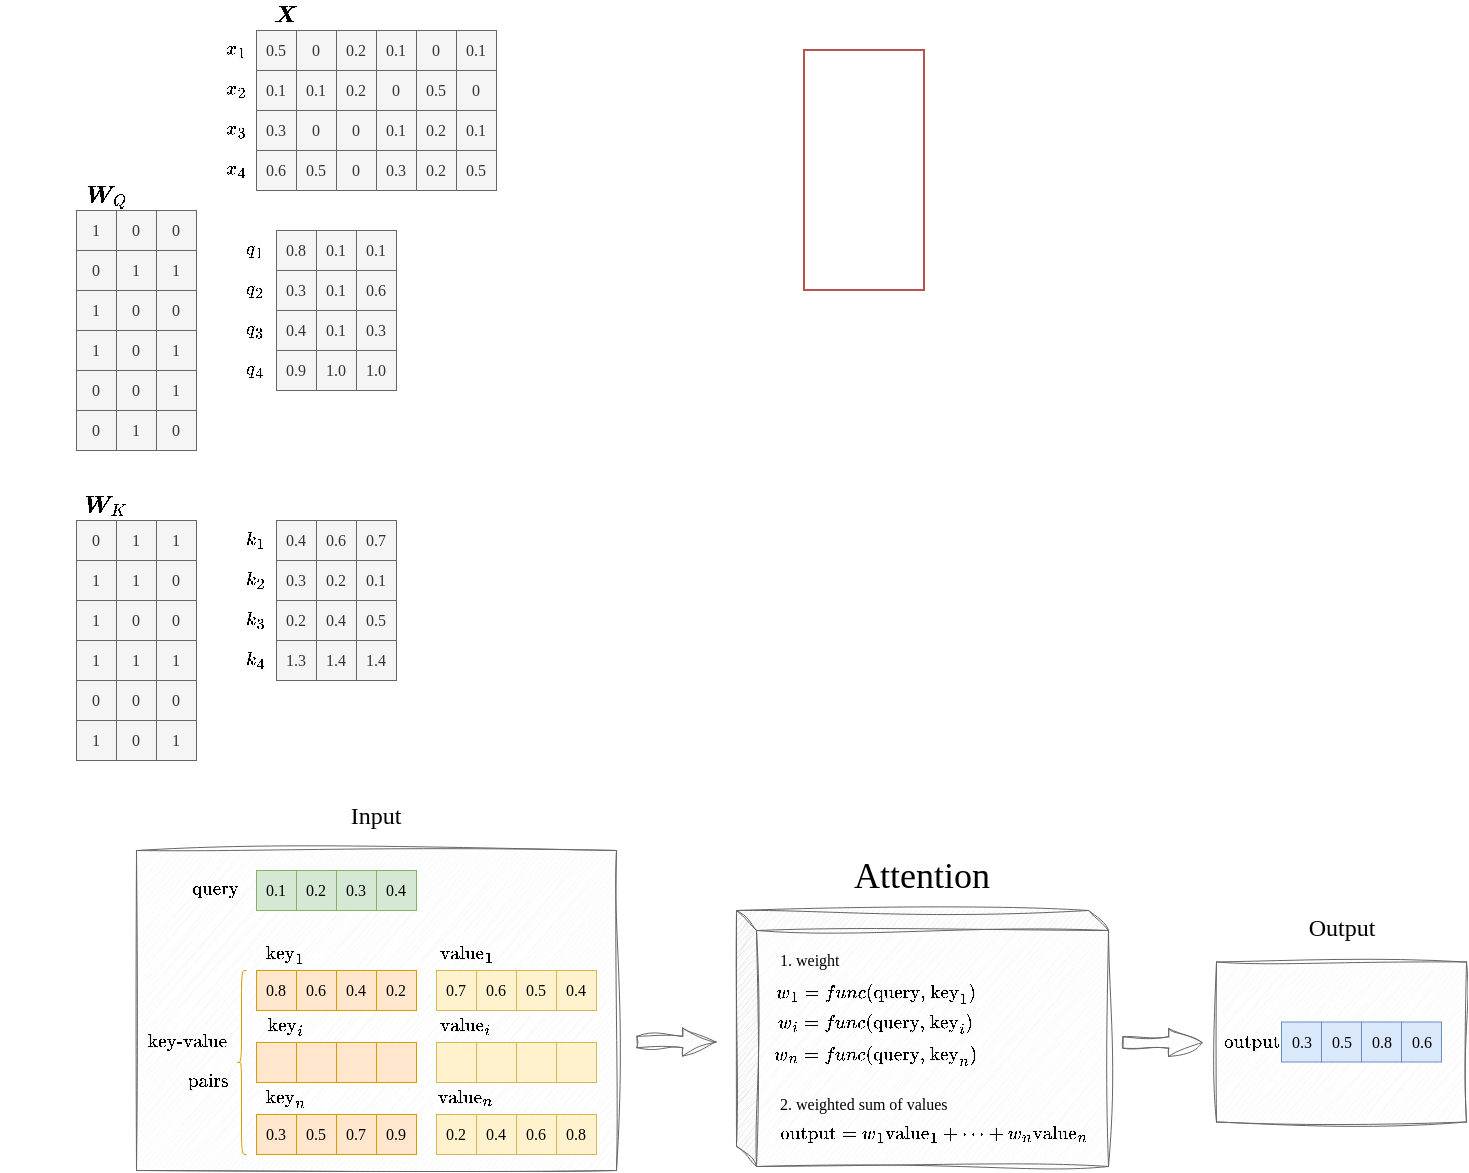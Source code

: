 <mxfile version="28.1.0" pages="2">
  <diagram name="第 1 页" id="76G4VJTwqiXe8mTsov4o">
    <mxGraphModel dx="1426" dy="681" grid="1" gridSize="10" guides="1" tooltips="1" connect="1" arrows="1" fold="1" page="1" pageScale="1" pageWidth="827" pageHeight="1169" math="1" shadow="0">
      <root>
        <mxCell id="0" />
        <mxCell id="1" parent="0" />
        <mxCell id="MAAAuruS-whw0iSs_L9g-61" value="" style="rounded=0;whiteSpace=wrap;html=1;fillColor=#f5f5f5;fontColor=#333333;strokeColor=#666666;sketch=1;curveFitting=1;jiggle=2;strokeWidth=0.5;" vertex="1" parent="1">
          <mxGeometry x="620" y="505.75" width="125" height="80" as="geometry" />
        </mxCell>
        <mxCell id="MAAAuruS-whw0iSs_L9g-59" value="" style="rounded=0;whiteSpace=wrap;html=1;fillColor=#f5f5f5;fontColor=#333333;strokeColor=#666666;sketch=1;curveFitting=1;jiggle=2;strokeWidth=0.5;" vertex="1" parent="1">
          <mxGeometry x="80" y="450" width="240" height="160" as="geometry" />
        </mxCell>
        <mxCell id="MfKM30S0lkw0a0lAKNxP-53" value="$$\boldsymbol{W}_Q$$" style="text;html=1;align=center;verticalAlign=middle;whiteSpace=wrap;rounded=0;fontSize=10;" vertex="1" parent="1">
          <mxGeometry x="50" y="115" width="30" height="15" as="geometry" />
        </mxCell>
        <mxCell id="MfKM30S0lkw0a0lAKNxP-54" value="" style="whiteSpace=wrap;html=1;strokeWidth=1;fillColor=#FFFFFF;strokeColor=#b85450;fontSize=8;fontFamily=Comic Sans MS;fontStyle=0" vertex="1" parent="1">
          <mxGeometry x="414" y="50" width="60" height="120" as="geometry" />
        </mxCell>
        <mxCell id="MfKM30S0lkw0a0lAKNxP-56" value="" style="group" vertex="1" connectable="0" parent="1">
          <mxGeometry x="50" y="130" width="60" height="120" as="geometry" />
        </mxCell>
        <mxCell id="MfKM30S0lkw0a0lAKNxP-29" value="1" style="whiteSpace=wrap;html=1;aspect=fixed;strokeWidth=0.5;fillColor=#f5f5f5;fontColor=#333333;strokeColor=#666666;fontSize=8;fontFamily=Comic Sans MS;fontStyle=0" vertex="1" parent="MfKM30S0lkw0a0lAKNxP-56">
          <mxGeometry width="20" height="20" as="geometry" />
        </mxCell>
        <mxCell id="MfKM30S0lkw0a0lAKNxP-30" value="0" style="whiteSpace=wrap;html=1;aspect=fixed;strokeWidth=0.5;fillColor=#f5f5f5;fontColor=#333333;strokeColor=#666666;fontSize=8;fontFamily=Comic Sans MS;fontStyle=0;align=center;" vertex="1" parent="MfKM30S0lkw0a0lAKNxP-56">
          <mxGeometry x="20" width="20" height="20" as="geometry" />
        </mxCell>
        <mxCell id="MfKM30S0lkw0a0lAKNxP-31" value="0" style="whiteSpace=wrap;html=1;aspect=fixed;strokeWidth=0.5;fillColor=#f5f5f5;fontColor=#333333;strokeColor=#666666;fontSize=8;fontFamily=Comic Sans MS;fontStyle=0" vertex="1" parent="MfKM30S0lkw0a0lAKNxP-56">
          <mxGeometry x="40" width="20" height="20" as="geometry" />
        </mxCell>
        <mxCell id="MfKM30S0lkw0a0lAKNxP-35" value="0" style="whiteSpace=wrap;html=1;aspect=fixed;strokeWidth=0.5;fillColor=#f5f5f5;fontColor=#333333;strokeColor=#666666;fontSize=8;fontFamily=Comic Sans MS;fontStyle=0" vertex="1" parent="MfKM30S0lkw0a0lAKNxP-56">
          <mxGeometry y="20" width="20" height="20" as="geometry" />
        </mxCell>
        <mxCell id="MfKM30S0lkw0a0lAKNxP-36" value="1" style="whiteSpace=wrap;html=1;aspect=fixed;strokeWidth=0.5;fillColor=#f5f5f5;fontColor=#333333;strokeColor=#666666;fontSize=8;fontFamily=Comic Sans MS;fontStyle=0;align=center;" vertex="1" parent="MfKM30S0lkw0a0lAKNxP-56">
          <mxGeometry x="20" y="20" width="20" height="20" as="geometry" />
        </mxCell>
        <mxCell id="MfKM30S0lkw0a0lAKNxP-37" value="1" style="whiteSpace=wrap;html=1;aspect=fixed;strokeWidth=0.5;fillColor=#f5f5f5;fontColor=#333333;strokeColor=#666666;fontSize=8;fontFamily=Comic Sans MS;fontStyle=0" vertex="1" parent="MfKM30S0lkw0a0lAKNxP-56">
          <mxGeometry x="40" y="20" width="20" height="20" as="geometry" />
        </mxCell>
        <mxCell id="MfKM30S0lkw0a0lAKNxP-41" value="1" style="whiteSpace=wrap;html=1;aspect=fixed;strokeWidth=0.5;fillColor=#f5f5f5;fontColor=#333333;strokeColor=#666666;fontSize=8;fontFamily=Comic Sans MS;fontStyle=0" vertex="1" parent="MfKM30S0lkw0a0lAKNxP-56">
          <mxGeometry y="40" width="20" height="20" as="geometry" />
        </mxCell>
        <mxCell id="MfKM30S0lkw0a0lAKNxP-42" value="0" style="whiteSpace=wrap;html=1;aspect=fixed;strokeWidth=0.5;fillColor=#f5f5f5;fontColor=#333333;strokeColor=#666666;fontSize=8;fontFamily=Comic Sans MS;fontStyle=0;align=center;" vertex="1" parent="MfKM30S0lkw0a0lAKNxP-56">
          <mxGeometry x="20" y="40" width="20" height="20" as="geometry" />
        </mxCell>
        <mxCell id="MfKM30S0lkw0a0lAKNxP-43" value="0" style="whiteSpace=wrap;html=1;aspect=fixed;strokeWidth=0.5;fillColor=#f5f5f5;fontColor=#333333;strokeColor=#666666;fontSize=8;fontFamily=Comic Sans MS;fontStyle=0" vertex="1" parent="MfKM30S0lkw0a0lAKNxP-56">
          <mxGeometry x="40" y="40" width="20" height="20" as="geometry" />
        </mxCell>
        <mxCell id="MfKM30S0lkw0a0lAKNxP-44" value="0" style="whiteSpace=wrap;html=1;aspect=fixed;strokeWidth=0.5;fillColor=#f5f5f5;fontColor=#333333;strokeColor=#666666;fontSize=8;fontFamily=Comic Sans MS;fontStyle=0" vertex="1" parent="MfKM30S0lkw0a0lAKNxP-56">
          <mxGeometry y="80" width="20" height="20" as="geometry" />
        </mxCell>
        <mxCell id="MfKM30S0lkw0a0lAKNxP-45" value="0" style="whiteSpace=wrap;html=1;aspect=fixed;strokeWidth=0.5;fillColor=#f5f5f5;fontColor=#333333;strokeColor=#666666;fontSize=8;fontFamily=Comic Sans MS;fontStyle=0" vertex="1" parent="MfKM30S0lkw0a0lAKNxP-56">
          <mxGeometry x="20" y="80" width="20" height="20" as="geometry" />
        </mxCell>
        <mxCell id="MfKM30S0lkw0a0lAKNxP-46" value="1" style="whiteSpace=wrap;html=1;aspect=fixed;strokeWidth=0.5;fillColor=#f5f5f5;fontColor=#333333;strokeColor=#666666;fontSize=8;fontFamily=Comic Sans MS;fontStyle=0" vertex="1" parent="MfKM30S0lkw0a0lAKNxP-56">
          <mxGeometry x="40" y="80" width="20" height="20" as="geometry" />
        </mxCell>
        <mxCell id="MfKM30S0lkw0a0lAKNxP-47" value="1" style="whiteSpace=wrap;html=1;aspect=fixed;strokeWidth=0.5;fillColor=#f5f5f5;fontColor=#333333;strokeColor=#666666;fontSize=8;fontFamily=Comic Sans MS;fontStyle=0" vertex="1" parent="MfKM30S0lkw0a0lAKNxP-56">
          <mxGeometry y="60" width="20" height="20" as="geometry" />
        </mxCell>
        <mxCell id="MfKM30S0lkw0a0lAKNxP-48" value="0" style="whiteSpace=wrap;html=1;aspect=fixed;strokeWidth=0.5;fillColor=#f5f5f5;fontColor=#333333;strokeColor=#666666;fontSize=8;fontFamily=Comic Sans MS;fontStyle=0;align=center;" vertex="1" parent="MfKM30S0lkw0a0lAKNxP-56">
          <mxGeometry x="20" y="60" width="20" height="20" as="geometry" />
        </mxCell>
        <mxCell id="MfKM30S0lkw0a0lAKNxP-49" value="1" style="whiteSpace=wrap;html=1;aspect=fixed;strokeWidth=0.5;fillColor=#f5f5f5;fontColor=#333333;strokeColor=#666666;fontSize=8;fontFamily=Comic Sans MS;fontStyle=0" vertex="1" parent="MfKM30S0lkw0a0lAKNxP-56">
          <mxGeometry x="40" y="60" width="20" height="20" as="geometry" />
        </mxCell>
        <mxCell id="MfKM30S0lkw0a0lAKNxP-50" value="0" style="whiteSpace=wrap;html=1;aspect=fixed;strokeWidth=0.5;fillColor=#f5f5f5;fontColor=#333333;strokeColor=#666666;fontSize=8;fontFamily=Comic Sans MS;fontStyle=0" vertex="1" parent="MfKM30S0lkw0a0lAKNxP-56">
          <mxGeometry y="100" width="20" height="20" as="geometry" />
        </mxCell>
        <mxCell id="MfKM30S0lkw0a0lAKNxP-51" value="1" style="whiteSpace=wrap;html=1;aspect=fixed;strokeWidth=0.5;fillColor=#f5f5f5;fontColor=#333333;strokeColor=#666666;fontSize=8;fontFamily=Comic Sans MS;fontStyle=0" vertex="1" parent="MfKM30S0lkw0a0lAKNxP-56">
          <mxGeometry x="20" y="100" width="20" height="20" as="geometry" />
        </mxCell>
        <mxCell id="MfKM30S0lkw0a0lAKNxP-52" value="0" style="whiteSpace=wrap;html=1;aspect=fixed;strokeWidth=0.5;fillColor=#f5f5f5;fontColor=#333333;strokeColor=#666666;fontSize=8;fontFamily=Comic Sans MS;fontStyle=0" vertex="1" parent="MfKM30S0lkw0a0lAKNxP-56">
          <mxGeometry x="40" y="100" width="20" height="20" as="geometry" />
        </mxCell>
        <mxCell id="MfKM30S0lkw0a0lAKNxP-58" value="0.8" style="whiteSpace=wrap;html=1;aspect=fixed;strokeWidth=0.5;fillColor=#f5f5f5;fontColor=#333333;strokeColor=#666666;fontSize=8;fontFamily=Comic Sans MS;fontStyle=0" vertex="1" parent="1">
          <mxGeometry x="150" y="140" width="20" height="20" as="geometry" />
        </mxCell>
        <mxCell id="MfKM30S0lkw0a0lAKNxP-59" value="0.1" style="whiteSpace=wrap;html=1;aspect=fixed;strokeWidth=0.5;fillColor=#f5f5f5;fontColor=#333333;strokeColor=#666666;fontSize=8;fontFamily=Comic Sans MS;fontStyle=0;align=center;" vertex="1" parent="1">
          <mxGeometry x="170" y="140" width="20" height="20" as="geometry" />
        </mxCell>
        <mxCell id="MfKM30S0lkw0a0lAKNxP-60" value="0.1" style="whiteSpace=wrap;html=1;aspect=fixed;strokeWidth=0.5;fillColor=#f5f5f5;fontColor=#333333;strokeColor=#666666;fontSize=8;fontFamily=Comic Sans MS;fontStyle=0" vertex="1" parent="1">
          <mxGeometry x="190" y="140" width="20" height="20" as="geometry" />
        </mxCell>
        <mxCell id="MfKM30S0lkw0a0lAKNxP-61" value="0.3" style="whiteSpace=wrap;html=1;aspect=fixed;strokeWidth=0.5;fillColor=#f5f5f5;fontColor=#333333;strokeColor=#666666;fontSize=8;fontFamily=Comic Sans MS;fontStyle=0" vertex="1" parent="1">
          <mxGeometry x="150" y="160" width="20" height="20" as="geometry" />
        </mxCell>
        <mxCell id="MfKM30S0lkw0a0lAKNxP-62" value="0.1" style="whiteSpace=wrap;html=1;aspect=fixed;strokeWidth=0.5;fillColor=#f5f5f5;fontColor=#333333;strokeColor=#666666;fontSize=8;fontFamily=Comic Sans MS;fontStyle=0;align=center;" vertex="1" parent="1">
          <mxGeometry x="170" y="160" width="20" height="20" as="geometry" />
        </mxCell>
        <mxCell id="MfKM30S0lkw0a0lAKNxP-63" value="0.6" style="whiteSpace=wrap;html=1;aspect=fixed;strokeWidth=0.5;fillColor=#f5f5f5;fontColor=#333333;strokeColor=#666666;fontSize=8;fontFamily=Comic Sans MS;fontStyle=0" vertex="1" parent="1">
          <mxGeometry x="190" y="160" width="20" height="20" as="geometry" />
        </mxCell>
        <mxCell id="MfKM30S0lkw0a0lAKNxP-64" value="0.4" style="whiteSpace=wrap;html=1;aspect=fixed;strokeWidth=0.5;fillColor=#f5f5f5;fontColor=#333333;strokeColor=#666666;fontSize=8;fontFamily=Comic Sans MS;fontStyle=0" vertex="1" parent="1">
          <mxGeometry x="150" y="180" width="20" height="20" as="geometry" />
        </mxCell>
        <mxCell id="MfKM30S0lkw0a0lAKNxP-65" value="0.1" style="whiteSpace=wrap;html=1;aspect=fixed;strokeWidth=0.5;fillColor=#f5f5f5;fontColor=#333333;strokeColor=#666666;fontSize=8;fontFamily=Comic Sans MS;fontStyle=0;align=center;" vertex="1" parent="1">
          <mxGeometry x="170" y="180" width="20" height="20" as="geometry" />
        </mxCell>
        <mxCell id="MfKM30S0lkw0a0lAKNxP-66" value="0.3" style="whiteSpace=wrap;html=1;aspect=fixed;strokeWidth=0.5;fillColor=#f5f5f5;fontColor=#333333;strokeColor=#666666;fontSize=8;fontFamily=Comic Sans MS;fontStyle=0" vertex="1" parent="1">
          <mxGeometry x="190" y="180" width="20" height="20" as="geometry" />
        </mxCell>
        <mxCell id="MfKM30S0lkw0a0lAKNxP-67" value="0.9" style="whiteSpace=wrap;html=1;aspect=fixed;strokeWidth=0.5;fillColor=#f5f5f5;fontColor=#333333;strokeColor=#666666;fontSize=8;fontFamily=Comic Sans MS;fontStyle=0" vertex="1" parent="1">
          <mxGeometry x="150" y="200" width="20" height="20" as="geometry" />
        </mxCell>
        <mxCell id="MfKM30S0lkw0a0lAKNxP-68" value="1.0" style="whiteSpace=wrap;html=1;aspect=fixed;strokeWidth=0.5;fillColor=#f5f5f5;fontColor=#333333;strokeColor=#666666;fontSize=8;fontFamily=Comic Sans MS;fontStyle=0;align=center;" vertex="1" parent="1">
          <mxGeometry x="170" y="200" width="20" height="20" as="geometry" />
        </mxCell>
        <mxCell id="MfKM30S0lkw0a0lAKNxP-69" value="1.0" style="whiteSpace=wrap;html=1;aspect=fixed;strokeWidth=0.5;fillColor=#f5f5f5;fontColor=#333333;strokeColor=#666666;fontSize=8;fontFamily=Comic Sans MS;fontStyle=0" vertex="1" parent="1">
          <mxGeometry x="190" y="200" width="20" height="20" as="geometry" />
        </mxCell>
        <mxCell id="MfKM30S0lkw0a0lAKNxP-70" value="$$q_1$$" style="text;html=1;align=center;verticalAlign=middle;whiteSpace=wrap;rounded=0;fontSize=8;" vertex="1" parent="1">
          <mxGeometry x="130" y="140" width="20" height="20" as="geometry" />
        </mxCell>
        <mxCell id="MfKM30S0lkw0a0lAKNxP-71" value="$$q_2$$" style="text;html=1;align=center;verticalAlign=middle;whiteSpace=wrap;rounded=0;fontSize=8;" vertex="1" parent="1">
          <mxGeometry x="130" y="160" width="20" height="20" as="geometry" />
        </mxCell>
        <mxCell id="MfKM30S0lkw0a0lAKNxP-72" value="$$q_3$$" style="text;html=1;align=center;verticalAlign=middle;whiteSpace=wrap;rounded=0;fontSize=8;" vertex="1" parent="1">
          <mxGeometry x="130" y="180" width="20" height="20" as="geometry" />
        </mxCell>
        <mxCell id="MfKM30S0lkw0a0lAKNxP-73" value="$$q_4$$" style="text;html=1;align=center;verticalAlign=middle;whiteSpace=wrap;rounded=0;fontSize=8;" vertex="1" parent="1">
          <mxGeometry x="130" y="200" width="20" height="20" as="geometry" />
        </mxCell>
        <mxCell id="MfKM30S0lkw0a0lAKNxP-74" value="$$\boldsymbol{W}_K$$" style="text;html=1;align=center;verticalAlign=middle;whiteSpace=wrap;rounded=0;fontSize=10;" vertex="1" parent="1">
          <mxGeometry x="50" y="270" width="30" height="15" as="geometry" />
        </mxCell>
        <mxCell id="MfKM30S0lkw0a0lAKNxP-75" value="" style="group" vertex="1" connectable="0" parent="1">
          <mxGeometry x="50" y="285" width="60" height="120" as="geometry" />
        </mxCell>
        <mxCell id="MfKM30S0lkw0a0lAKNxP-76" value="0" style="whiteSpace=wrap;html=1;aspect=fixed;strokeWidth=0.5;fillColor=#f5f5f5;fontColor=#333333;strokeColor=#666666;fontSize=8;fontFamily=Comic Sans MS;fontStyle=0" vertex="1" parent="MfKM30S0lkw0a0lAKNxP-75">
          <mxGeometry width="20" height="20" as="geometry" />
        </mxCell>
        <mxCell id="MfKM30S0lkw0a0lAKNxP-77" value="1" style="whiteSpace=wrap;html=1;aspect=fixed;strokeWidth=0.5;fillColor=#f5f5f5;fontColor=#333333;strokeColor=#666666;fontSize=8;fontFamily=Comic Sans MS;fontStyle=0;align=center;" vertex="1" parent="MfKM30S0lkw0a0lAKNxP-75">
          <mxGeometry x="20" width="20" height="20" as="geometry" />
        </mxCell>
        <mxCell id="MfKM30S0lkw0a0lAKNxP-78" value="1" style="whiteSpace=wrap;html=1;aspect=fixed;strokeWidth=0.5;fillColor=#f5f5f5;fontColor=#333333;strokeColor=#666666;fontSize=8;fontFamily=Comic Sans MS;fontStyle=0" vertex="1" parent="MfKM30S0lkw0a0lAKNxP-75">
          <mxGeometry x="40" width="20" height="20" as="geometry" />
        </mxCell>
        <mxCell id="MfKM30S0lkw0a0lAKNxP-79" value="1" style="whiteSpace=wrap;html=1;aspect=fixed;strokeWidth=0.5;fillColor=#f5f5f5;fontColor=#333333;strokeColor=#666666;fontSize=8;fontFamily=Comic Sans MS;fontStyle=0" vertex="1" parent="MfKM30S0lkw0a0lAKNxP-75">
          <mxGeometry y="20" width="20" height="20" as="geometry" />
        </mxCell>
        <mxCell id="MfKM30S0lkw0a0lAKNxP-80" value="1" style="whiteSpace=wrap;html=1;aspect=fixed;strokeWidth=0.5;fillColor=#f5f5f5;fontColor=#333333;strokeColor=#666666;fontSize=8;fontFamily=Comic Sans MS;fontStyle=0;align=center;" vertex="1" parent="MfKM30S0lkw0a0lAKNxP-75">
          <mxGeometry x="20" y="20" width="20" height="20" as="geometry" />
        </mxCell>
        <mxCell id="MfKM30S0lkw0a0lAKNxP-81" value="0" style="whiteSpace=wrap;html=1;aspect=fixed;strokeWidth=0.5;fillColor=#f5f5f5;fontColor=#333333;strokeColor=#666666;fontSize=8;fontFamily=Comic Sans MS;fontStyle=0" vertex="1" parent="MfKM30S0lkw0a0lAKNxP-75">
          <mxGeometry x="40" y="20" width="20" height="20" as="geometry" />
        </mxCell>
        <mxCell id="MfKM30S0lkw0a0lAKNxP-82" value="1" style="whiteSpace=wrap;html=1;aspect=fixed;strokeWidth=0.5;fillColor=#f5f5f5;fontColor=#333333;strokeColor=#666666;fontSize=8;fontFamily=Comic Sans MS;fontStyle=0" vertex="1" parent="MfKM30S0lkw0a0lAKNxP-75">
          <mxGeometry y="40" width="20" height="20" as="geometry" />
        </mxCell>
        <mxCell id="MfKM30S0lkw0a0lAKNxP-83" value="0" style="whiteSpace=wrap;html=1;aspect=fixed;strokeWidth=0.5;fillColor=#f5f5f5;fontColor=#333333;strokeColor=#666666;fontSize=8;fontFamily=Comic Sans MS;fontStyle=0;align=center;" vertex="1" parent="MfKM30S0lkw0a0lAKNxP-75">
          <mxGeometry x="20" y="40" width="20" height="20" as="geometry" />
        </mxCell>
        <mxCell id="MfKM30S0lkw0a0lAKNxP-84" value="0" style="whiteSpace=wrap;html=1;aspect=fixed;strokeWidth=0.5;fillColor=#f5f5f5;fontColor=#333333;strokeColor=#666666;fontSize=8;fontFamily=Comic Sans MS;fontStyle=0" vertex="1" parent="MfKM30S0lkw0a0lAKNxP-75">
          <mxGeometry x="40" y="40" width="20" height="20" as="geometry" />
        </mxCell>
        <mxCell id="MfKM30S0lkw0a0lAKNxP-85" value="0" style="whiteSpace=wrap;html=1;aspect=fixed;strokeWidth=0.5;fillColor=#f5f5f5;fontColor=#333333;strokeColor=#666666;fontSize=8;fontFamily=Comic Sans MS;fontStyle=0" vertex="1" parent="MfKM30S0lkw0a0lAKNxP-75">
          <mxGeometry y="80" width="20" height="20" as="geometry" />
        </mxCell>
        <mxCell id="MfKM30S0lkw0a0lAKNxP-86" value="0" style="whiteSpace=wrap;html=1;aspect=fixed;strokeWidth=0.5;fillColor=#f5f5f5;fontColor=#333333;strokeColor=#666666;fontSize=8;fontFamily=Comic Sans MS;fontStyle=0" vertex="1" parent="MfKM30S0lkw0a0lAKNxP-75">
          <mxGeometry x="20" y="80" width="20" height="20" as="geometry" />
        </mxCell>
        <mxCell id="MfKM30S0lkw0a0lAKNxP-87" value="0" style="whiteSpace=wrap;html=1;aspect=fixed;strokeWidth=0.5;fillColor=#f5f5f5;fontColor=#333333;strokeColor=#666666;fontSize=8;fontFamily=Comic Sans MS;fontStyle=0" vertex="1" parent="MfKM30S0lkw0a0lAKNxP-75">
          <mxGeometry x="40" y="80" width="20" height="20" as="geometry" />
        </mxCell>
        <mxCell id="MfKM30S0lkw0a0lAKNxP-88" value="1" style="whiteSpace=wrap;html=1;aspect=fixed;strokeWidth=0.5;fillColor=#f5f5f5;fontColor=#333333;strokeColor=#666666;fontSize=8;fontFamily=Comic Sans MS;fontStyle=0" vertex="1" parent="MfKM30S0lkw0a0lAKNxP-75">
          <mxGeometry y="60" width="20" height="20" as="geometry" />
        </mxCell>
        <mxCell id="MfKM30S0lkw0a0lAKNxP-89" value="1" style="whiteSpace=wrap;html=1;aspect=fixed;strokeWidth=0.5;fillColor=#f5f5f5;fontColor=#333333;strokeColor=#666666;fontSize=8;fontFamily=Comic Sans MS;fontStyle=0;align=center;" vertex="1" parent="MfKM30S0lkw0a0lAKNxP-75">
          <mxGeometry x="20" y="60" width="20" height="20" as="geometry" />
        </mxCell>
        <mxCell id="MfKM30S0lkw0a0lAKNxP-90" value="1" style="whiteSpace=wrap;html=1;aspect=fixed;strokeWidth=0.5;fillColor=#f5f5f5;fontColor=#333333;strokeColor=#666666;fontSize=8;fontFamily=Comic Sans MS;fontStyle=0" vertex="1" parent="MfKM30S0lkw0a0lAKNxP-75">
          <mxGeometry x="40" y="60" width="20" height="20" as="geometry" />
        </mxCell>
        <mxCell id="MfKM30S0lkw0a0lAKNxP-91" value="1" style="whiteSpace=wrap;html=1;aspect=fixed;strokeWidth=0.5;fillColor=#f5f5f5;fontColor=#333333;strokeColor=#666666;fontSize=8;fontFamily=Comic Sans MS;fontStyle=0" vertex="1" parent="MfKM30S0lkw0a0lAKNxP-75">
          <mxGeometry y="100" width="20" height="20" as="geometry" />
        </mxCell>
        <mxCell id="MfKM30S0lkw0a0lAKNxP-92" value="0" style="whiteSpace=wrap;html=1;aspect=fixed;strokeWidth=0.5;fillColor=#f5f5f5;fontColor=#333333;strokeColor=#666666;fontSize=8;fontFamily=Comic Sans MS;fontStyle=0" vertex="1" parent="MfKM30S0lkw0a0lAKNxP-75">
          <mxGeometry x="20" y="100" width="20" height="20" as="geometry" />
        </mxCell>
        <mxCell id="MfKM30S0lkw0a0lAKNxP-93" value="1" style="whiteSpace=wrap;html=1;aspect=fixed;strokeWidth=0.5;fillColor=#f5f5f5;fontColor=#333333;strokeColor=#666666;fontSize=8;fontFamily=Comic Sans MS;fontStyle=0" vertex="1" parent="MfKM30S0lkw0a0lAKNxP-75">
          <mxGeometry x="40" y="100" width="20" height="20" as="geometry" />
        </mxCell>
        <mxCell id="MfKM30S0lkw0a0lAKNxP-94" value="0.4" style="whiteSpace=wrap;html=1;aspect=fixed;strokeWidth=0.5;fillColor=#f5f5f5;fontColor=#333333;strokeColor=#666666;fontSize=8;fontFamily=Comic Sans MS;fontStyle=0" vertex="1" parent="1">
          <mxGeometry x="150" y="285" width="20" height="20" as="geometry" />
        </mxCell>
        <mxCell id="MfKM30S0lkw0a0lAKNxP-95" value="0.6" style="whiteSpace=wrap;html=1;aspect=fixed;strokeWidth=0.5;fillColor=#f5f5f5;fontColor=#333333;strokeColor=#666666;fontSize=8;fontFamily=Comic Sans MS;fontStyle=0;align=center;" vertex="1" parent="1">
          <mxGeometry x="170" y="285" width="20" height="20" as="geometry" />
        </mxCell>
        <mxCell id="MfKM30S0lkw0a0lAKNxP-96" value="0.7" style="whiteSpace=wrap;html=1;aspect=fixed;strokeWidth=0.5;fillColor=#f5f5f5;fontColor=#333333;strokeColor=#666666;fontSize=8;fontFamily=Comic Sans MS;fontStyle=0" vertex="1" parent="1">
          <mxGeometry x="190" y="285" width="20" height="20" as="geometry" />
        </mxCell>
        <mxCell id="MfKM30S0lkw0a0lAKNxP-97" value="0.3" style="whiteSpace=wrap;html=1;aspect=fixed;strokeWidth=0.5;fillColor=#f5f5f5;fontColor=#333333;strokeColor=#666666;fontSize=8;fontFamily=Comic Sans MS;fontStyle=0" vertex="1" parent="1">
          <mxGeometry x="150" y="305" width="20" height="20" as="geometry" />
        </mxCell>
        <mxCell id="MfKM30S0lkw0a0lAKNxP-98" value="0.2" style="whiteSpace=wrap;html=1;aspect=fixed;strokeWidth=0.5;fillColor=#f5f5f5;fontColor=#333333;strokeColor=#666666;fontSize=8;fontFamily=Comic Sans MS;fontStyle=0;align=center;" vertex="1" parent="1">
          <mxGeometry x="170" y="305" width="20" height="20" as="geometry" />
        </mxCell>
        <mxCell id="MfKM30S0lkw0a0lAKNxP-99" value="0.1" style="whiteSpace=wrap;html=1;aspect=fixed;strokeWidth=0.5;fillColor=#f5f5f5;fontColor=#333333;strokeColor=#666666;fontSize=8;fontFamily=Comic Sans MS;fontStyle=0" vertex="1" parent="1">
          <mxGeometry x="190" y="305" width="20" height="20" as="geometry" />
        </mxCell>
        <mxCell id="MfKM30S0lkw0a0lAKNxP-100" value="0.2" style="whiteSpace=wrap;html=1;aspect=fixed;strokeWidth=0.5;fillColor=#f5f5f5;fontColor=#333333;strokeColor=#666666;fontSize=8;fontFamily=Comic Sans MS;fontStyle=0" vertex="1" parent="1">
          <mxGeometry x="150" y="325" width="20" height="20" as="geometry" />
        </mxCell>
        <mxCell id="MfKM30S0lkw0a0lAKNxP-101" value="0.4" style="whiteSpace=wrap;html=1;aspect=fixed;strokeWidth=0.5;fillColor=#f5f5f5;fontColor=#333333;strokeColor=#666666;fontSize=8;fontFamily=Comic Sans MS;fontStyle=0;align=center;" vertex="1" parent="1">
          <mxGeometry x="170" y="325" width="20" height="20" as="geometry" />
        </mxCell>
        <mxCell id="MfKM30S0lkw0a0lAKNxP-102" value="0.5" style="whiteSpace=wrap;html=1;aspect=fixed;strokeWidth=0.5;fillColor=#f5f5f5;fontColor=#333333;strokeColor=#666666;fontSize=8;fontFamily=Comic Sans MS;fontStyle=0" vertex="1" parent="1">
          <mxGeometry x="190" y="325" width="20" height="20" as="geometry" />
        </mxCell>
        <mxCell id="MfKM30S0lkw0a0lAKNxP-103" value="1.3" style="whiteSpace=wrap;html=1;aspect=fixed;strokeWidth=0.5;fillColor=#f5f5f5;fontColor=#333333;strokeColor=#666666;fontSize=8;fontFamily=Comic Sans MS;fontStyle=0" vertex="1" parent="1">
          <mxGeometry x="150" y="345" width="20" height="20" as="geometry" />
        </mxCell>
        <mxCell id="MfKM30S0lkw0a0lAKNxP-104" value="1.4" style="whiteSpace=wrap;html=1;aspect=fixed;strokeWidth=0.5;fillColor=#f5f5f5;fontColor=#333333;strokeColor=#666666;fontSize=8;fontFamily=Comic Sans MS;fontStyle=0;align=center;" vertex="1" parent="1">
          <mxGeometry x="170" y="345" width="20" height="20" as="geometry" />
        </mxCell>
        <mxCell id="MfKM30S0lkw0a0lAKNxP-105" value="1.4" style="whiteSpace=wrap;html=1;aspect=fixed;strokeWidth=0.5;fillColor=#f5f5f5;fontColor=#333333;strokeColor=#666666;fontSize=8;fontFamily=Comic Sans MS;fontStyle=0" vertex="1" parent="1">
          <mxGeometry x="190" y="345" width="20" height="20" as="geometry" />
        </mxCell>
        <mxCell id="MfKM30S0lkw0a0lAKNxP-106" value="$$k_1$$" style="text;html=1;align=center;verticalAlign=middle;whiteSpace=wrap;rounded=0;fontSize=8;" vertex="1" parent="1">
          <mxGeometry x="130" y="285" width="20" height="20" as="geometry" />
        </mxCell>
        <mxCell id="MfKM30S0lkw0a0lAKNxP-107" value="$$k_2$$" style="text;html=1;align=center;verticalAlign=middle;whiteSpace=wrap;rounded=0;fontSize=8;" vertex="1" parent="1">
          <mxGeometry x="130" y="305" width="20" height="20" as="geometry" />
        </mxCell>
        <mxCell id="MfKM30S0lkw0a0lAKNxP-108" value="$$k_3$$" style="text;html=1;align=center;verticalAlign=middle;whiteSpace=wrap;rounded=0;fontSize=8;" vertex="1" parent="1">
          <mxGeometry x="130" y="325" width="20" height="20" as="geometry" />
        </mxCell>
        <mxCell id="MfKM30S0lkw0a0lAKNxP-109" value="$$k_4$$" style="text;html=1;align=center;verticalAlign=middle;whiteSpace=wrap;rounded=0;fontSize=8;" vertex="1" parent="1">
          <mxGeometry x="130" y="345" width="20" height="20" as="geometry" />
        </mxCell>
        <mxCell id="MfKM30S0lkw0a0lAKNxP-25" value="$$x_1$$" style="text;html=1;align=center;verticalAlign=middle;whiteSpace=wrap;rounded=0;fontSize=8;container=0;" vertex="1" parent="1">
          <mxGeometry x="120" y="40" width="20" height="20" as="geometry" />
        </mxCell>
        <mxCell id="MfKM30S0lkw0a0lAKNxP-26" value="$$x_2$$" style="text;html=1;align=center;verticalAlign=middle;whiteSpace=wrap;rounded=0;fontSize=8;container=0;" vertex="1" parent="1">
          <mxGeometry x="120" y="60" width="20" height="20" as="geometry" />
        </mxCell>
        <mxCell id="MfKM30S0lkw0a0lAKNxP-27" value="$$x_3$$" style="text;html=1;align=center;verticalAlign=middle;whiteSpace=wrap;rounded=0;fontSize=8;container=0;" vertex="1" parent="1">
          <mxGeometry x="120" y="80" width="20" height="20" as="geometry" />
        </mxCell>
        <mxCell id="MfKM30S0lkw0a0lAKNxP-28" value="$$x_4$$" style="text;html=1;align=center;verticalAlign=middle;whiteSpace=wrap;rounded=0;fontSize=8;container=0;" vertex="1" parent="1">
          <mxGeometry x="120" y="100" width="20" height="20" as="geometry" />
        </mxCell>
        <mxCell id="MfKM30S0lkw0a0lAKNxP-110" value="$$\boldsymbol{X}$$" style="text;html=1;align=center;verticalAlign=middle;whiteSpace=wrap;rounded=0;fontSize=10;container=0;" vertex="1" parent="1">
          <mxGeometry x="140" y="25" width="30" height="15" as="geometry" />
        </mxCell>
        <mxCell id="MfKM30S0lkw0a0lAKNxP-1" value="0.5" style="whiteSpace=wrap;html=1;aspect=fixed;strokeWidth=0.5;fillColor=#f5f5f5;fontColor=#333333;strokeColor=#666666;fontSize=8;fontFamily=Comic Sans MS;fontStyle=0;container=0;" vertex="1" parent="1">
          <mxGeometry x="140" y="40" width="20" height="20" as="geometry" />
        </mxCell>
        <mxCell id="MfKM30S0lkw0a0lAKNxP-2" value="0" style="whiteSpace=wrap;html=1;aspect=fixed;strokeWidth=0.5;fillColor=#f5f5f5;fontColor=#333333;strokeColor=#666666;fontSize=8;fontFamily=Comic Sans MS;fontStyle=0;align=center;container=0;" vertex="1" parent="1">
          <mxGeometry x="160" y="40" width="20" height="20" as="geometry" />
        </mxCell>
        <mxCell id="MfKM30S0lkw0a0lAKNxP-3" value="0.2" style="whiteSpace=wrap;html=1;aspect=fixed;strokeWidth=0.5;fillColor=#f5f5f5;fontColor=#333333;strokeColor=#666666;fontSize=8;fontFamily=Comic Sans MS;fontStyle=0;container=0;" vertex="1" parent="1">
          <mxGeometry x="180" y="40" width="20" height="20" as="geometry" />
        </mxCell>
        <mxCell id="MfKM30S0lkw0a0lAKNxP-4" value="0.1" style="whiteSpace=wrap;html=1;aspect=fixed;strokeWidth=0.5;fillColor=#f5f5f5;fontColor=#333333;strokeColor=#666666;fontSize=8;fontFamily=Comic Sans MS;fontStyle=0;container=0;" vertex="1" parent="1">
          <mxGeometry x="200" y="40" width="20" height="20" as="geometry" />
        </mxCell>
        <mxCell id="MfKM30S0lkw0a0lAKNxP-5" value="0" style="whiteSpace=wrap;html=1;aspect=fixed;strokeWidth=0.5;fillColor=#f5f5f5;fontColor=#333333;strokeColor=#666666;fontSize=8;fontFamily=Comic Sans MS;fontStyle=0;container=0;" vertex="1" parent="1">
          <mxGeometry x="220" y="40" width="20" height="20" as="geometry" />
        </mxCell>
        <mxCell id="MfKM30S0lkw0a0lAKNxP-6" value="0.1" style="whiteSpace=wrap;html=1;aspect=fixed;strokeWidth=0.5;fillColor=#f5f5f5;fontColor=#333333;strokeColor=#666666;fontSize=8;fontFamily=Comic Sans MS;fontStyle=0;container=0;" vertex="1" parent="1">
          <mxGeometry x="240" y="40" width="20" height="20" as="geometry" />
        </mxCell>
        <mxCell id="MfKM30S0lkw0a0lAKNxP-7" value="0.1" style="whiteSpace=wrap;html=1;aspect=fixed;strokeWidth=0.5;fillColor=#f5f5f5;fontColor=#333333;strokeColor=#666666;fontSize=8;fontFamily=Comic Sans MS;fontStyle=0;container=0;" vertex="1" parent="1">
          <mxGeometry x="140" y="60" width="20" height="20" as="geometry" />
        </mxCell>
        <mxCell id="MfKM30S0lkw0a0lAKNxP-8" value="0.1" style="whiteSpace=wrap;html=1;aspect=fixed;strokeWidth=0.5;fillColor=#f5f5f5;fontColor=#333333;strokeColor=#666666;fontSize=8;fontFamily=Comic Sans MS;fontStyle=0;align=center;container=0;" vertex="1" parent="1">
          <mxGeometry x="160" y="60" width="20" height="20" as="geometry" />
        </mxCell>
        <mxCell id="MfKM30S0lkw0a0lAKNxP-9" value="0.2" style="whiteSpace=wrap;html=1;aspect=fixed;strokeWidth=0.5;fillColor=#f5f5f5;fontColor=#333333;strokeColor=#666666;fontSize=8;fontFamily=Comic Sans MS;fontStyle=0;container=0;" vertex="1" parent="1">
          <mxGeometry x="180" y="60" width="20" height="20" as="geometry" />
        </mxCell>
        <mxCell id="MfKM30S0lkw0a0lAKNxP-10" value="0" style="whiteSpace=wrap;html=1;aspect=fixed;strokeWidth=0.5;fillColor=#f5f5f5;fontColor=#333333;strokeColor=#666666;fontSize=8;fontFamily=Comic Sans MS;fontStyle=0;container=0;" vertex="1" parent="1">
          <mxGeometry x="200" y="60" width="20" height="20" as="geometry" />
        </mxCell>
        <mxCell id="MfKM30S0lkw0a0lAKNxP-11" value="0.5" style="whiteSpace=wrap;html=1;aspect=fixed;strokeWidth=0.5;fillColor=#f5f5f5;fontColor=#333333;strokeColor=#666666;fontSize=8;fontFamily=Comic Sans MS;fontStyle=0;container=0;" vertex="1" parent="1">
          <mxGeometry x="220" y="60" width="20" height="20" as="geometry" />
        </mxCell>
        <mxCell id="MfKM30S0lkw0a0lAKNxP-12" value="0" style="whiteSpace=wrap;html=1;aspect=fixed;strokeWidth=0.5;fillColor=#f5f5f5;fontColor=#333333;strokeColor=#666666;fontSize=8;fontFamily=Comic Sans MS;fontStyle=0;container=0;" vertex="1" parent="1">
          <mxGeometry x="240" y="60" width="20" height="20" as="geometry" />
        </mxCell>
        <mxCell id="MfKM30S0lkw0a0lAKNxP-13" value="0.3" style="whiteSpace=wrap;html=1;aspect=fixed;strokeWidth=0.5;fillColor=#f5f5f5;fontColor=#333333;strokeColor=#666666;fontSize=8;fontFamily=Comic Sans MS;fontStyle=0;container=0;" vertex="1" parent="1">
          <mxGeometry x="140" y="80" width="20" height="20" as="geometry" />
        </mxCell>
        <mxCell id="MfKM30S0lkw0a0lAKNxP-14" value="0" style="whiteSpace=wrap;html=1;aspect=fixed;strokeWidth=0.5;fillColor=#f5f5f5;fontColor=#333333;strokeColor=#666666;fontSize=8;fontFamily=Comic Sans MS;fontStyle=0;align=center;container=0;" vertex="1" parent="1">
          <mxGeometry x="160" y="80" width="20" height="20" as="geometry" />
        </mxCell>
        <mxCell id="MfKM30S0lkw0a0lAKNxP-15" value="0" style="whiteSpace=wrap;html=1;aspect=fixed;strokeWidth=0.5;fillColor=#f5f5f5;fontColor=#333333;strokeColor=#666666;fontSize=8;fontFamily=Comic Sans MS;fontStyle=0;container=0;" vertex="1" parent="1">
          <mxGeometry x="180" y="80" width="20" height="20" as="geometry" />
        </mxCell>
        <mxCell id="MfKM30S0lkw0a0lAKNxP-16" value="0.1" style="whiteSpace=wrap;html=1;aspect=fixed;strokeWidth=0.5;fillColor=#f5f5f5;fontColor=#333333;strokeColor=#666666;fontSize=8;fontFamily=Comic Sans MS;fontStyle=0;container=0;" vertex="1" parent="1">
          <mxGeometry x="200" y="80" width="20" height="20" as="geometry" />
        </mxCell>
        <mxCell id="MfKM30S0lkw0a0lAKNxP-17" value="0.2" style="whiteSpace=wrap;html=1;aspect=fixed;strokeWidth=0.5;fillColor=#f5f5f5;fontColor=#333333;strokeColor=#666666;fontSize=8;fontFamily=Comic Sans MS;fontStyle=0;container=0;" vertex="1" parent="1">
          <mxGeometry x="220" y="80" width="20" height="20" as="geometry" />
        </mxCell>
        <mxCell id="MfKM30S0lkw0a0lAKNxP-18" value="0.1" style="whiteSpace=wrap;html=1;aspect=fixed;strokeWidth=0.5;fillColor=#f5f5f5;fontColor=#333333;strokeColor=#666666;fontSize=8;fontFamily=Comic Sans MS;fontStyle=0;container=0;" vertex="1" parent="1">
          <mxGeometry x="240" y="80" width="20" height="20" as="geometry" />
        </mxCell>
        <mxCell id="MfKM30S0lkw0a0lAKNxP-19" value="0.6" style="whiteSpace=wrap;html=1;aspect=fixed;strokeWidth=0.5;fillColor=#f5f5f5;fontColor=#333333;strokeColor=#666666;fontSize=8;fontFamily=Comic Sans MS;fontStyle=0;container=0;" vertex="1" parent="1">
          <mxGeometry x="140" y="100" width="20" height="20" as="geometry" />
        </mxCell>
        <mxCell id="MfKM30S0lkw0a0lAKNxP-20" value="0.5" style="whiteSpace=wrap;html=1;aspect=fixed;strokeWidth=0.5;fillColor=#f5f5f5;fontColor=#333333;strokeColor=#666666;fontSize=8;fontFamily=Comic Sans MS;fontStyle=0;align=center;container=0;" vertex="1" parent="1">
          <mxGeometry x="160" y="100" width="20" height="20" as="geometry" />
        </mxCell>
        <mxCell id="MfKM30S0lkw0a0lAKNxP-21" value="0" style="whiteSpace=wrap;html=1;aspect=fixed;strokeWidth=0.5;fillColor=#f5f5f5;fontColor=#333333;strokeColor=#666666;fontSize=8;fontFamily=Comic Sans MS;fontStyle=0;container=0;" vertex="1" parent="1">
          <mxGeometry x="180" y="100" width="20" height="20" as="geometry" />
        </mxCell>
        <mxCell id="MfKM30S0lkw0a0lAKNxP-22" value="0.3" style="whiteSpace=wrap;html=1;aspect=fixed;strokeWidth=0.5;fillColor=#f5f5f5;fontColor=#333333;strokeColor=#666666;fontSize=8;fontFamily=Comic Sans MS;fontStyle=0;container=0;" vertex="1" parent="1">
          <mxGeometry x="200" y="100" width="20" height="20" as="geometry" />
        </mxCell>
        <mxCell id="MfKM30S0lkw0a0lAKNxP-23" value="0.2" style="whiteSpace=wrap;html=1;aspect=fixed;strokeWidth=0.5;fillColor=#f5f5f5;fontColor=#333333;strokeColor=#666666;fontSize=8;fontFamily=Comic Sans MS;fontStyle=0;container=0;" vertex="1" parent="1">
          <mxGeometry x="220" y="100" width="20" height="20" as="geometry" />
        </mxCell>
        <mxCell id="MfKM30S0lkw0a0lAKNxP-24" value="0.5" style="whiteSpace=wrap;html=1;aspect=fixed;strokeWidth=0.5;fillColor=#f5f5f5;fontColor=#333333;strokeColor=#666666;fontSize=8;fontFamily=Comic Sans MS;fontStyle=0;container=0;" vertex="1" parent="1">
          <mxGeometry x="240" y="100" width="20" height="20" as="geometry" />
        </mxCell>
        <mxCell id="MAAAuruS-whw0iSs_L9g-1" value="$$\boldsymbol{\text{query}}$$" style="text;html=1;align=center;verticalAlign=middle;whiteSpace=wrap;rounded=0;fontSize=8;container=0;" vertex="1" parent="1">
          <mxGeometry x="105" y="462" width="30" height="16" as="geometry" />
        </mxCell>
        <mxCell id="MAAAuruS-whw0iSs_L9g-2" value="0.1" style="whiteSpace=wrap;html=1;aspect=fixed;strokeWidth=0.5;fillColor=#d5e8d4;strokeColor=#82b366;fontSize=8;fontFamily=Comic Sans MS;fontStyle=0;container=0;" vertex="1" parent="1">
          <mxGeometry x="140" y="460" width="20" height="20" as="geometry" />
        </mxCell>
        <mxCell id="MAAAuruS-whw0iSs_L9g-3" value="0.2" style="whiteSpace=wrap;html=1;aspect=fixed;strokeWidth=0.5;fillColor=#d5e8d4;strokeColor=#82b366;fontSize=8;fontFamily=Comic Sans MS;fontStyle=0;align=center;container=0;" vertex="1" parent="1">
          <mxGeometry x="160" y="460" width="20" height="20" as="geometry" />
        </mxCell>
        <mxCell id="MAAAuruS-whw0iSs_L9g-4" value="0.3" style="whiteSpace=wrap;html=1;aspect=fixed;strokeWidth=0.5;fillColor=#d5e8d4;strokeColor=#82b366;fontSize=8;fontFamily=Comic Sans MS;fontStyle=0;container=0;" vertex="1" parent="1">
          <mxGeometry x="180" y="460" width="20" height="20" as="geometry" />
        </mxCell>
        <mxCell id="MAAAuruS-whw0iSs_L9g-5" value="0.4" style="whiteSpace=wrap;html=1;aspect=fixed;strokeWidth=0.5;fillColor=#d5e8d4;strokeColor=#82b366;fontSize=8;fontFamily=Comic Sans MS;fontStyle=0;container=0;" vertex="1" parent="1">
          <mxGeometry x="200" y="460" width="20" height="20" as="geometry" />
        </mxCell>
        <mxCell id="MAAAuruS-whw0iSs_L9g-8" value="0.8" style="whiteSpace=wrap;html=1;aspect=fixed;strokeWidth=0.5;fillColor=#ffe6cc;strokeColor=#d79b00;fontSize=8;fontFamily=Comic Sans MS;fontStyle=0;container=0;" vertex="1" parent="1">
          <mxGeometry x="140" y="510" width="20" height="20" as="geometry" />
        </mxCell>
        <mxCell id="MAAAuruS-whw0iSs_L9g-9" value="0.6" style="whiteSpace=wrap;html=1;aspect=fixed;strokeWidth=0.5;fillColor=#ffe6cc;strokeColor=#d79b00;fontSize=8;fontFamily=Comic Sans MS;fontStyle=0;align=center;container=0;" vertex="1" parent="1">
          <mxGeometry x="160" y="510" width="20" height="20" as="geometry" />
        </mxCell>
        <mxCell id="MAAAuruS-whw0iSs_L9g-10" value="0.4" style="whiteSpace=wrap;html=1;aspect=fixed;strokeWidth=0.5;fillColor=#ffe6cc;strokeColor=#d79b00;fontSize=8;fontFamily=Comic Sans MS;fontStyle=0;container=0;" vertex="1" parent="1">
          <mxGeometry x="180" y="510" width="20" height="20" as="geometry" />
        </mxCell>
        <mxCell id="MAAAuruS-whw0iSs_L9g-11" value="0.2" style="whiteSpace=wrap;html=1;aspect=fixed;strokeWidth=0.5;fillColor=#ffe6cc;strokeColor=#d79b00;fontSize=8;fontFamily=Comic Sans MS;fontStyle=0;container=0;" vertex="1" parent="1">
          <mxGeometry x="200" y="510" width="20" height="20" as="geometry" />
        </mxCell>
        <mxCell id="MAAAuruS-whw0iSs_L9g-14" value="0.7" style="whiteSpace=wrap;html=1;aspect=fixed;strokeWidth=0.5;fillColor=#fff2cc;strokeColor=#d6b656;fontSize=8;fontFamily=Comic Sans MS;fontStyle=0;container=0;" vertex="1" parent="1">
          <mxGeometry x="230" y="510" width="20" height="20" as="geometry" />
        </mxCell>
        <mxCell id="MAAAuruS-whw0iSs_L9g-15" value="0.6" style="whiteSpace=wrap;html=1;aspect=fixed;strokeWidth=0.5;fillColor=#fff2cc;strokeColor=#d6b656;fontSize=8;fontFamily=Comic Sans MS;fontStyle=0;align=center;container=0;" vertex="1" parent="1">
          <mxGeometry x="250" y="510" width="20" height="20" as="geometry" />
        </mxCell>
        <mxCell id="MAAAuruS-whw0iSs_L9g-16" value="0.5" style="whiteSpace=wrap;html=1;aspect=fixed;strokeWidth=0.5;fillColor=#fff2cc;strokeColor=#d6b656;fontSize=8;fontFamily=Comic Sans MS;fontStyle=0;container=0;" vertex="1" parent="1">
          <mxGeometry x="270" y="510" width="20" height="20" as="geometry" />
        </mxCell>
        <mxCell id="MAAAuruS-whw0iSs_L9g-17" value="0.4" style="whiteSpace=wrap;html=1;aspect=fixed;strokeWidth=0.5;fillColor=#fff2cc;strokeColor=#d6b656;fontSize=8;fontFamily=Comic Sans MS;fontStyle=0;container=0;" vertex="1" parent="1">
          <mxGeometry x="290" y="510" width="20" height="20" as="geometry" />
        </mxCell>
        <mxCell id="MAAAuruS-whw0iSs_L9g-18" value="" style="whiteSpace=wrap;html=1;aspect=fixed;strokeWidth=0.5;fillColor=#ffe6cc;strokeColor=#d79b00;fontSize=8;fontFamily=Comic Sans MS;fontStyle=0;container=0;" vertex="1" parent="1">
          <mxGeometry x="140" y="546" width="20" height="20" as="geometry" />
        </mxCell>
        <mxCell id="MAAAuruS-whw0iSs_L9g-19" value="" style="whiteSpace=wrap;html=1;aspect=fixed;strokeWidth=0.5;fillColor=#ffe6cc;strokeColor=#d79b00;fontSize=8;fontFamily=Comic Sans MS;fontStyle=0;align=center;container=0;" vertex="1" parent="1">
          <mxGeometry x="160" y="546" width="20" height="20" as="geometry" />
        </mxCell>
        <mxCell id="MAAAuruS-whw0iSs_L9g-20" value="" style="whiteSpace=wrap;html=1;aspect=fixed;strokeWidth=0.5;fillColor=#ffe6cc;strokeColor=#d79b00;fontSize=8;fontFamily=Comic Sans MS;fontStyle=0;container=0;" vertex="1" parent="1">
          <mxGeometry x="180" y="546" width="20" height="20" as="geometry" />
        </mxCell>
        <mxCell id="MAAAuruS-whw0iSs_L9g-21" value="" style="whiteSpace=wrap;html=1;aspect=fixed;strokeWidth=0.5;fillColor=#ffe6cc;strokeColor=#d79b00;fontSize=8;fontFamily=Comic Sans MS;fontStyle=0;container=0;" vertex="1" parent="1">
          <mxGeometry x="200" y="546" width="20" height="20" as="geometry" />
        </mxCell>
        <mxCell id="MAAAuruS-whw0iSs_L9g-22" value="" style="whiteSpace=wrap;html=1;aspect=fixed;strokeWidth=0.5;fillColor=#fff2cc;strokeColor=#d6b656;fontSize=8;fontFamily=Comic Sans MS;fontStyle=0;container=0;" vertex="1" parent="1">
          <mxGeometry x="230" y="546" width="20" height="20" as="geometry" />
        </mxCell>
        <mxCell id="MAAAuruS-whw0iSs_L9g-23" value="" style="whiteSpace=wrap;html=1;aspect=fixed;strokeWidth=0.5;fillColor=#fff2cc;strokeColor=#d6b656;fontSize=8;fontFamily=Comic Sans MS;fontStyle=0;align=center;container=0;" vertex="1" parent="1">
          <mxGeometry x="250" y="546" width="20" height="20" as="geometry" />
        </mxCell>
        <mxCell id="MAAAuruS-whw0iSs_L9g-24" value="" style="whiteSpace=wrap;html=1;aspect=fixed;strokeWidth=0.5;fillColor=#fff2cc;strokeColor=#d6b656;fontSize=8;fontFamily=Comic Sans MS;fontStyle=0;container=0;" vertex="1" parent="1">
          <mxGeometry x="270" y="546" width="20" height="20" as="geometry" />
        </mxCell>
        <mxCell id="MAAAuruS-whw0iSs_L9g-25" value="" style="whiteSpace=wrap;html=1;aspect=fixed;strokeWidth=0.5;fillColor=#fff2cc;strokeColor=#d6b656;fontSize=8;fontFamily=Comic Sans MS;fontStyle=0;container=0;" vertex="1" parent="1">
          <mxGeometry x="290" y="546" width="20" height="20" as="geometry" />
        </mxCell>
        <mxCell id="MAAAuruS-whw0iSs_L9g-26" value="0.3" style="whiteSpace=wrap;html=1;aspect=fixed;strokeWidth=0.5;fillColor=#ffe6cc;strokeColor=#d79b00;fontSize=8;fontFamily=Comic Sans MS;fontStyle=0;container=0;" vertex="1" parent="1">
          <mxGeometry x="140" y="582" width="20" height="20" as="geometry" />
        </mxCell>
        <mxCell id="MAAAuruS-whw0iSs_L9g-27" value="0.5" style="whiteSpace=wrap;html=1;aspect=fixed;strokeWidth=0.5;fillColor=#ffe6cc;strokeColor=#d79b00;fontSize=8;fontFamily=Comic Sans MS;fontStyle=0;align=center;container=0;" vertex="1" parent="1">
          <mxGeometry x="160" y="582" width="20" height="20" as="geometry" />
        </mxCell>
        <mxCell id="MAAAuruS-whw0iSs_L9g-28" value="0.7" style="whiteSpace=wrap;html=1;aspect=fixed;strokeWidth=0.5;fillColor=#ffe6cc;strokeColor=#d79b00;fontSize=8;fontFamily=Comic Sans MS;fontStyle=0;container=0;" vertex="1" parent="1">
          <mxGeometry x="180" y="582" width="20" height="20" as="geometry" />
        </mxCell>
        <mxCell id="MAAAuruS-whw0iSs_L9g-29" value="0.9" style="whiteSpace=wrap;html=1;aspect=fixed;strokeWidth=0.5;fillColor=#ffe6cc;strokeColor=#d79b00;fontSize=8;fontFamily=Comic Sans MS;fontStyle=0;container=0;" vertex="1" parent="1">
          <mxGeometry x="200" y="582" width="20" height="20" as="geometry" />
        </mxCell>
        <mxCell id="MAAAuruS-whw0iSs_L9g-30" value="0.2" style="whiteSpace=wrap;html=1;aspect=fixed;strokeWidth=0.5;fillColor=#fff2cc;strokeColor=#d6b656;fontSize=8;fontFamily=Comic Sans MS;fontStyle=0;container=0;" vertex="1" parent="1">
          <mxGeometry x="230" y="582" width="20" height="20" as="geometry" />
        </mxCell>
        <mxCell id="MAAAuruS-whw0iSs_L9g-31" value="0.4" style="whiteSpace=wrap;html=1;aspect=fixed;strokeWidth=0.5;fillColor=#fff2cc;strokeColor=#d6b656;fontSize=8;fontFamily=Comic Sans MS;fontStyle=0;align=center;container=0;" vertex="1" parent="1">
          <mxGeometry x="250" y="582" width="20" height="20" as="geometry" />
        </mxCell>
        <mxCell id="MAAAuruS-whw0iSs_L9g-32" value="0.6" style="whiteSpace=wrap;html=1;aspect=fixed;strokeWidth=0.5;fillColor=#fff2cc;strokeColor=#d6b656;fontSize=8;fontFamily=Comic Sans MS;fontStyle=0;container=0;" vertex="1" parent="1">
          <mxGeometry x="270" y="582" width="20" height="20" as="geometry" />
        </mxCell>
        <mxCell id="MAAAuruS-whw0iSs_L9g-33" value="0.8" style="whiteSpace=wrap;html=1;aspect=fixed;strokeWidth=0.5;fillColor=#fff2cc;strokeColor=#d6b656;fontSize=8;fontFamily=Comic Sans MS;fontStyle=0;container=0;" vertex="1" parent="1">
          <mxGeometry x="290" y="582" width="20" height="20" as="geometry" />
        </mxCell>
        <mxCell id="MAAAuruS-whw0iSs_L9g-34" value="$$\boldsymbol{\text{key}}_1$$" style="text;html=1;align=center;verticalAlign=middle;whiteSpace=wrap;rounded=0;fontSize=8;container=0;" vertex="1" parent="1">
          <mxGeometry x="140" y="494" width="30" height="16" as="geometry" />
        </mxCell>
        <mxCell id="MAAAuruS-whw0iSs_L9g-35" value="$$\boldsymbol{\text{key}}_n$$" style="text;html=1;align=center;verticalAlign=middle;whiteSpace=wrap;rounded=0;fontSize=8;container=0;" vertex="1" parent="1">
          <mxGeometry x="140" y="566" width="30" height="16" as="geometry" />
        </mxCell>
        <mxCell id="MAAAuruS-whw0iSs_L9g-36" value="$$\boldsymbol{\text{key}}_i$$" style="text;html=1;align=center;verticalAlign=middle;whiteSpace=wrap;rounded=0;fontSize=8;container=0;" vertex="1" parent="1">
          <mxGeometry x="140" y="530" width="30" height="16" as="geometry" />
        </mxCell>
        <mxCell id="MAAAuruS-whw0iSs_L9g-37" value="$$\boldsymbol{\text{value}}_1$$" style="text;html=1;align=center;verticalAlign=middle;whiteSpace=wrap;rounded=0;fontSize=8;container=0;" vertex="1" parent="1">
          <mxGeometry x="230" y="494" width="30" height="16" as="geometry" />
        </mxCell>
        <mxCell id="MAAAuruS-whw0iSs_L9g-38" value="$$\boldsymbol{\text{value}}_i$$" style="text;html=1;align=center;verticalAlign=middle;whiteSpace=wrap;rounded=0;fontSize=8;container=0;" vertex="1" parent="1">
          <mxGeometry x="230" y="530" width="30" height="16" as="geometry" />
        </mxCell>
        <mxCell id="MAAAuruS-whw0iSs_L9g-39" value="$$\boldsymbol{\text{value}}_n$$" style="text;html=1;align=center;verticalAlign=middle;whiteSpace=wrap;rounded=0;fontSize=8;container=0;" vertex="1" parent="1">
          <mxGeometry x="230" y="566" width="30" height="16" as="geometry" />
        </mxCell>
        <mxCell id="MAAAuruS-whw0iSs_L9g-40" value="$$\text{key-value}$$" style="text;html=1;align=right;verticalAlign=middle;whiteSpace=wrap;rounded=0;fontSize=8;container=0;" vertex="1" parent="1">
          <mxGeometry x="80" y="538" width="47.5" height="16" as="geometry" />
        </mxCell>
        <mxCell id="MAAAuruS-whw0iSs_L9g-41" value="$$\text{pairs}$$" style="text;html=1;align=right;verticalAlign=middle;whiteSpace=wrap;rounded=0;fontSize=8;container=0;" vertex="1" parent="1">
          <mxGeometry x="97.5" y="558" width="30" height="16" as="geometry" />
        </mxCell>
        <mxCell id="MAAAuruS-whw0iSs_L9g-42" value="" style="shape=curlyBracket;whiteSpace=wrap;html=1;rounded=1;labelPosition=left;verticalLabelPosition=middle;align=right;verticalAlign=middle;fillColor=#ffe6cc;strokeColor=#d79b00;strokeWidth=0.5;" vertex="1" parent="1">
          <mxGeometry x="130" y="510" width="5" height="92" as="geometry" />
        </mxCell>
        <mxCell id="MAAAuruS-whw0iSs_L9g-43" value="" style="shape=cube;whiteSpace=wrap;html=1;boundedLbl=1;backgroundOutline=1;darkOpacity=0.05;darkOpacity2=0.1;size=10;fillColor=#f5f5f5;strokeColor=#666666;fontColor=#333333;sketch=1;curveFitting=1;jiggle=2;strokeWidth=0.5;" vertex="1" parent="1">
          <mxGeometry x="380" y="480" width="186" height="128" as="geometry" />
        </mxCell>
        <mxCell id="MAAAuruS-whw0iSs_L9g-44" value="$$w_1 = func\text{(query, key}_1) $$" style="text;html=1;align=center;verticalAlign=middle;whiteSpace=wrap;rounded=0;fontSize=8;" vertex="1" parent="1">
          <mxGeometry x="400" y="512.5" width="100" height="16" as="geometry" />
        </mxCell>
        <mxCell id="MAAAuruS-whw0iSs_L9g-45" value="1. weight" style="text;html=1;align=left;verticalAlign=middle;whiteSpace=wrap;rounded=0;fontFamily=Comic Sans MS;fontSize=8;" vertex="1" parent="1">
          <mxGeometry x="400" y="497.5" width="60" height="15" as="geometry" />
        </mxCell>
        <mxCell id="MAAAuruS-whw0iSs_L9g-46" value="2. weighted sum of values" style="text;html=1;align=left;verticalAlign=middle;whiteSpace=wrap;rounded=0;fontFamily=Comic Sans MS;fontSize=8;" vertex="1" parent="1">
          <mxGeometry x="400" y="569" width="120" height="15" as="geometry" />
        </mxCell>
        <mxCell id="MAAAuruS-whw0iSs_L9g-48" value="$$w_i = func\text{(query, key}_i) $$" style="text;html=1;align=center;verticalAlign=middle;whiteSpace=wrap;rounded=0;fontSize=8;" vertex="1" parent="1">
          <mxGeometry x="400" y="528.5" width="100" height="16" as="geometry" />
        </mxCell>
        <mxCell id="MAAAuruS-whw0iSs_L9g-49" value="$$w_n = func\text{(query, key}_n) $$" style="text;html=1;align=center;verticalAlign=middle;whiteSpace=wrap;rounded=0;fontSize=8;" vertex="1" parent="1">
          <mxGeometry x="400" y="544.5" width="100" height="16" as="geometry" />
        </mxCell>
        <mxCell id="MAAAuruS-whw0iSs_L9g-51" value="$$\text{output} = w_1\text{value}_1 + \cdots + w_n\text{value}_n $$" style="text;html=1;align=left;verticalAlign=middle;whiteSpace=wrap;rounded=0;fontSize=8;" vertex="1" parent="1">
          <mxGeometry x="400" y="584" width="160" height="16" as="geometry" />
        </mxCell>
        <mxCell id="MAAAuruS-whw0iSs_L9g-53" value="Attention" style="text;html=1;align=center;verticalAlign=middle;whiteSpace=wrap;rounded=0;fontFamily=Comic Sans MS;fontSize=18;" vertex="1" parent="1">
          <mxGeometry x="423" y="448" width="100" height="30" as="geometry" />
        </mxCell>
        <mxCell id="MAAAuruS-whw0iSs_L9g-54" value="$$\boldsymbol{\text{output}}$$" style="text;html=1;align=center;verticalAlign=middle;whiteSpace=wrap;rounded=0;fontSize=8;container=0;" vertex="1" parent="1">
          <mxGeometry x="622.5" y="537.75" width="30" height="16" as="geometry" />
        </mxCell>
        <mxCell id="MAAAuruS-whw0iSs_L9g-55" value="0.3" style="whiteSpace=wrap;html=1;aspect=fixed;strokeWidth=0.5;fillColor=#dae8fc;strokeColor=#6c8ebf;fontSize=8;fontFamily=Comic Sans MS;fontStyle=0;container=0;" vertex="1" parent="1">
          <mxGeometry x="652.5" y="535.75" width="20" height="20" as="geometry" />
        </mxCell>
        <mxCell id="MAAAuruS-whw0iSs_L9g-56" value="0.5" style="whiteSpace=wrap;html=1;aspect=fixed;strokeWidth=0.5;fillColor=#dae8fc;strokeColor=#6c8ebf;fontSize=8;fontFamily=Comic Sans MS;fontStyle=0;align=center;container=0;" vertex="1" parent="1">
          <mxGeometry x="672.5" y="535.75" width="20" height="20" as="geometry" />
        </mxCell>
        <mxCell id="MAAAuruS-whw0iSs_L9g-57" value="0.8" style="whiteSpace=wrap;html=1;aspect=fixed;strokeWidth=0.5;fillColor=#dae8fc;strokeColor=#6c8ebf;fontSize=8;fontFamily=Comic Sans MS;fontStyle=0;container=0;" vertex="1" parent="1">
          <mxGeometry x="692.5" y="535.75" width="20" height="20" as="geometry" />
        </mxCell>
        <mxCell id="MAAAuruS-whw0iSs_L9g-58" value="0.6" style="whiteSpace=wrap;html=1;aspect=fixed;strokeWidth=0.5;fillColor=#dae8fc;strokeColor=#6c8ebf;fontSize=8;fontFamily=Comic Sans MS;fontStyle=0;container=0;" vertex="1" parent="1">
          <mxGeometry x="712.5" y="535.75" width="20" height="20" as="geometry" />
        </mxCell>
        <mxCell id="MAAAuruS-whw0iSs_L9g-60" value="Input" style="text;html=1;align=center;verticalAlign=middle;whiteSpace=wrap;rounded=0;fontFamily=Comic Sans MS;fontSize=12;" vertex="1" parent="1">
          <mxGeometry x="150" y="418" width="100" height="30" as="geometry" />
        </mxCell>
        <mxCell id="MAAAuruS-whw0iSs_L9g-62" value="Output" style="text;html=1;align=center;verticalAlign=middle;whiteSpace=wrap;rounded=0;fontFamily=Comic Sans MS;fontSize=12;" vertex="1" parent="1">
          <mxGeometry x="632.5" y="474.25" width="100" height="30" as="geometry" />
        </mxCell>
        <mxCell id="MAAAuruS-whw0iSs_L9g-63" value="" style="shape=flexArrow;endArrow=classic;html=1;rounded=0;fillColor=#f5f5f5;strokeColor=#666666;sketch=1;curveFitting=1;jiggle=2;strokeWidth=0.5;width=5.714;endSize=5.381;endWidth=7.755;" edge="1" parent="1">
          <mxGeometry width="50" height="50" relative="1" as="geometry">
            <mxPoint x="330" y="545.76" as="sourcePoint" />
            <mxPoint x="370" y="545.76" as="targetPoint" />
          </mxGeometry>
        </mxCell>
        <mxCell id="MAAAuruS-whw0iSs_L9g-64" value="" style="shape=flexArrow;endArrow=classic;html=1;rounded=0;fillColor=#f5f5f5;strokeColor=#666666;sketch=1;curveFitting=1;jiggle=2;strokeWidth=0.5;width=5.714;endSize=5.381;endWidth=7.755;" edge="1" parent="1">
          <mxGeometry width="50" height="50" relative="1" as="geometry">
            <mxPoint x="573" y="546" as="sourcePoint" />
            <mxPoint x="613" y="546" as="targetPoint" />
          </mxGeometry>
        </mxCell>
      </root>
    </mxGraphModel>
  </diagram>
  <diagram id="SApwvYj3qLGl_yOCL_Cj" name="第 2 页">
    <mxGraphModel grid="1" page="1" gridSize="10" guides="1" tooltips="1" connect="1" arrows="1" fold="1" pageScale="1" pageWidth="827" pageHeight="1169" math="1" shadow="0">
      <root>
        <mxCell id="0" />
        <mxCell id="1" parent="0" />
        <mxCell id="b7HftQ90P88GyIj58a9p-1" value="" style="group" vertex="1" connectable="0" parent="1">
          <mxGeometry x="40" y="40" width="140" height="95" as="geometry" />
        </mxCell>
        <mxCell id="b7HftQ90P88GyIj58a9p-2" value="$$x_1$$" style="text;html=1;align=center;verticalAlign=middle;whiteSpace=wrap;rounded=0;fontSize=8;" vertex="1" parent="b7HftQ90P88GyIj58a9p-1">
          <mxGeometry y="15" width="20" height="20" as="geometry" />
        </mxCell>
        <mxCell id="b7HftQ90P88GyIj58a9p-3" value="$$x_2$$" style="text;html=1;align=center;verticalAlign=middle;whiteSpace=wrap;rounded=0;fontSize=8;" vertex="1" parent="b7HftQ90P88GyIj58a9p-1">
          <mxGeometry y="35" width="20" height="20" as="geometry" />
        </mxCell>
        <mxCell id="b7HftQ90P88GyIj58a9p-4" value="$$x_3$$" style="text;html=1;align=center;verticalAlign=middle;whiteSpace=wrap;rounded=0;fontSize=8;" vertex="1" parent="b7HftQ90P88GyIj58a9p-1">
          <mxGeometry y="55" width="20" height="20" as="geometry" />
        </mxCell>
        <mxCell id="b7HftQ90P88GyIj58a9p-5" value="$$x_4$$" style="text;html=1;align=center;verticalAlign=middle;whiteSpace=wrap;rounded=0;fontSize=8;" vertex="1" parent="b7HftQ90P88GyIj58a9p-1">
          <mxGeometry y="75" width="20" height="20" as="geometry" />
        </mxCell>
        <mxCell id="b7HftQ90P88GyIj58a9p-6" value="" style="group" vertex="1" connectable="0" parent="b7HftQ90P88GyIj58a9p-1">
          <mxGeometry x="20" y="15" width="120" height="80" as="geometry" />
        </mxCell>
        <mxCell id="b7HftQ90P88GyIj58a9p-7" value="0.5" style="whiteSpace=wrap;html=1;aspect=fixed;strokeWidth=0.5;fillColor=#f5f5f5;fontColor=#333333;strokeColor=#666666;fontSize=8;fontFamily=Comic Sans MS;fontStyle=0" vertex="1" parent="b7HftQ90P88GyIj58a9p-6">
          <mxGeometry width="20" height="20" as="geometry" />
        </mxCell>
        <mxCell id="b7HftQ90P88GyIj58a9p-8" value="0" style="whiteSpace=wrap;html=1;aspect=fixed;strokeWidth=0.5;fillColor=#f5f5f5;fontColor=#333333;strokeColor=#666666;fontSize=8;fontFamily=Comic Sans MS;fontStyle=0;align=center;" vertex="1" parent="b7HftQ90P88GyIj58a9p-6">
          <mxGeometry x="20" width="20" height="20" as="geometry" />
        </mxCell>
        <mxCell id="b7HftQ90P88GyIj58a9p-9" value="0.2" style="whiteSpace=wrap;html=1;aspect=fixed;strokeWidth=0.5;fillColor=#f5f5f5;fontColor=#333333;strokeColor=#666666;fontSize=8;fontFamily=Comic Sans MS;fontStyle=0" vertex="1" parent="b7HftQ90P88GyIj58a9p-6">
          <mxGeometry x="40" width="20" height="20" as="geometry" />
        </mxCell>
        <mxCell id="b7HftQ90P88GyIj58a9p-10" value="0.1" style="whiteSpace=wrap;html=1;aspect=fixed;strokeWidth=0.5;fillColor=#f5f5f5;fontColor=#333333;strokeColor=#666666;fontSize=8;fontFamily=Comic Sans MS;fontStyle=0" vertex="1" parent="b7HftQ90P88GyIj58a9p-6">
          <mxGeometry x="60" width="20" height="20" as="geometry" />
        </mxCell>
        <mxCell id="b7HftQ90P88GyIj58a9p-11" value="0" style="whiteSpace=wrap;html=1;aspect=fixed;strokeWidth=0.5;fillColor=#f5f5f5;fontColor=#333333;strokeColor=#666666;fontSize=8;fontFamily=Comic Sans MS;fontStyle=0" vertex="1" parent="b7HftQ90P88GyIj58a9p-6">
          <mxGeometry x="80" width="20" height="20" as="geometry" />
        </mxCell>
        <mxCell id="b7HftQ90P88GyIj58a9p-12" value="0.1" style="whiteSpace=wrap;html=1;aspect=fixed;strokeWidth=0.5;fillColor=#f5f5f5;fontColor=#333333;strokeColor=#666666;fontSize=8;fontFamily=Comic Sans MS;fontStyle=0" vertex="1" parent="b7HftQ90P88GyIj58a9p-6">
          <mxGeometry x="100" width="20" height="20" as="geometry" />
        </mxCell>
        <mxCell id="b7HftQ90P88GyIj58a9p-13" value="0.1" style="whiteSpace=wrap;html=1;aspect=fixed;strokeWidth=0.5;fillColor=#f5f5f5;fontColor=#333333;strokeColor=#666666;fontSize=8;fontFamily=Comic Sans MS;fontStyle=0" vertex="1" parent="b7HftQ90P88GyIj58a9p-6">
          <mxGeometry y="20" width="20" height="20" as="geometry" />
        </mxCell>
        <mxCell id="b7HftQ90P88GyIj58a9p-14" value="0.1" style="whiteSpace=wrap;html=1;aspect=fixed;strokeWidth=0.5;fillColor=#f5f5f5;fontColor=#333333;strokeColor=#666666;fontSize=8;fontFamily=Comic Sans MS;fontStyle=0;align=center;" vertex="1" parent="b7HftQ90P88GyIj58a9p-6">
          <mxGeometry x="20" y="20" width="20" height="20" as="geometry" />
        </mxCell>
        <mxCell id="b7HftQ90P88GyIj58a9p-15" value="0.2" style="whiteSpace=wrap;html=1;aspect=fixed;strokeWidth=0.5;fillColor=#f5f5f5;fontColor=#333333;strokeColor=#666666;fontSize=8;fontFamily=Comic Sans MS;fontStyle=0" vertex="1" parent="b7HftQ90P88GyIj58a9p-6">
          <mxGeometry x="40" y="20" width="20" height="20" as="geometry" />
        </mxCell>
        <mxCell id="b7HftQ90P88GyIj58a9p-16" value="0" style="whiteSpace=wrap;html=1;aspect=fixed;strokeWidth=0.5;fillColor=#f5f5f5;fontColor=#333333;strokeColor=#666666;fontSize=8;fontFamily=Comic Sans MS;fontStyle=0" vertex="1" parent="b7HftQ90P88GyIj58a9p-6">
          <mxGeometry x="60" y="20" width="20" height="20" as="geometry" />
        </mxCell>
        <mxCell id="b7HftQ90P88GyIj58a9p-17" value="0.5" style="whiteSpace=wrap;html=1;aspect=fixed;strokeWidth=0.5;fillColor=#f5f5f5;fontColor=#333333;strokeColor=#666666;fontSize=8;fontFamily=Comic Sans MS;fontStyle=0" vertex="1" parent="b7HftQ90P88GyIj58a9p-6">
          <mxGeometry x="80" y="20" width="20" height="20" as="geometry" />
        </mxCell>
        <mxCell id="b7HftQ90P88GyIj58a9p-18" value="0" style="whiteSpace=wrap;html=1;aspect=fixed;strokeWidth=0.5;fillColor=#f5f5f5;fontColor=#333333;strokeColor=#666666;fontSize=8;fontFamily=Comic Sans MS;fontStyle=0" vertex="1" parent="b7HftQ90P88GyIj58a9p-6">
          <mxGeometry x="100" y="20" width="20" height="20" as="geometry" />
        </mxCell>
        <mxCell id="b7HftQ90P88GyIj58a9p-19" value="0.3" style="whiteSpace=wrap;html=1;aspect=fixed;strokeWidth=0.5;fillColor=#f5f5f5;fontColor=#333333;strokeColor=#666666;fontSize=8;fontFamily=Comic Sans MS;fontStyle=0" vertex="1" parent="b7HftQ90P88GyIj58a9p-6">
          <mxGeometry y="40" width="20" height="20" as="geometry" />
        </mxCell>
        <mxCell id="b7HftQ90P88GyIj58a9p-20" value="0" style="whiteSpace=wrap;html=1;aspect=fixed;strokeWidth=0.5;fillColor=#f5f5f5;fontColor=#333333;strokeColor=#666666;fontSize=8;fontFamily=Comic Sans MS;fontStyle=0;align=center;" vertex="1" parent="b7HftQ90P88GyIj58a9p-6">
          <mxGeometry x="20" y="40" width="20" height="20" as="geometry" />
        </mxCell>
        <mxCell id="b7HftQ90P88GyIj58a9p-21" value="0" style="whiteSpace=wrap;html=1;aspect=fixed;strokeWidth=0.5;fillColor=#f5f5f5;fontColor=#333333;strokeColor=#666666;fontSize=8;fontFamily=Comic Sans MS;fontStyle=0" vertex="1" parent="b7HftQ90P88GyIj58a9p-6">
          <mxGeometry x="40" y="40" width="20" height="20" as="geometry" />
        </mxCell>
        <mxCell id="b7HftQ90P88GyIj58a9p-22" value="0.1" style="whiteSpace=wrap;html=1;aspect=fixed;strokeWidth=0.5;fillColor=#f5f5f5;fontColor=#333333;strokeColor=#666666;fontSize=8;fontFamily=Comic Sans MS;fontStyle=0" vertex="1" parent="b7HftQ90P88GyIj58a9p-6">
          <mxGeometry x="60" y="40" width="20" height="20" as="geometry" />
        </mxCell>
        <mxCell id="b7HftQ90P88GyIj58a9p-23" value="0.2" style="whiteSpace=wrap;html=1;aspect=fixed;strokeWidth=0.5;fillColor=#f5f5f5;fontColor=#333333;strokeColor=#666666;fontSize=8;fontFamily=Comic Sans MS;fontStyle=0" vertex="1" parent="b7HftQ90P88GyIj58a9p-6">
          <mxGeometry x="80" y="40" width="20" height="20" as="geometry" />
        </mxCell>
        <mxCell id="b7HftQ90P88GyIj58a9p-24" value="0.1" style="whiteSpace=wrap;html=1;aspect=fixed;strokeWidth=0.5;fillColor=#f5f5f5;fontColor=#333333;strokeColor=#666666;fontSize=8;fontFamily=Comic Sans MS;fontStyle=0" vertex="1" parent="b7HftQ90P88GyIj58a9p-6">
          <mxGeometry x="100" y="40" width="20" height="20" as="geometry" />
        </mxCell>
        <mxCell id="b7HftQ90P88GyIj58a9p-25" value="0.6" style="whiteSpace=wrap;html=1;aspect=fixed;strokeWidth=0.5;fillColor=#f5f5f5;fontColor=#333333;strokeColor=#666666;fontSize=8;fontFamily=Comic Sans MS;fontStyle=0" vertex="1" parent="b7HftQ90P88GyIj58a9p-6">
          <mxGeometry y="60" width="20" height="20" as="geometry" />
        </mxCell>
        <mxCell id="b7HftQ90P88GyIj58a9p-26" value="0.5" style="whiteSpace=wrap;html=1;aspect=fixed;strokeWidth=0.5;fillColor=#f5f5f5;fontColor=#333333;strokeColor=#666666;fontSize=8;fontFamily=Comic Sans MS;fontStyle=0;align=center;" vertex="1" parent="b7HftQ90P88GyIj58a9p-6">
          <mxGeometry x="20" y="60" width="20" height="20" as="geometry" />
        </mxCell>
        <mxCell id="b7HftQ90P88GyIj58a9p-27" value="0" style="whiteSpace=wrap;html=1;aspect=fixed;strokeWidth=0.5;fillColor=#f5f5f5;fontColor=#333333;strokeColor=#666666;fontSize=8;fontFamily=Comic Sans MS;fontStyle=0" vertex="1" parent="b7HftQ90P88GyIj58a9p-6">
          <mxGeometry x="40" y="60" width="20" height="20" as="geometry" />
        </mxCell>
        <mxCell id="b7HftQ90P88GyIj58a9p-28" value="0.3" style="whiteSpace=wrap;html=1;aspect=fixed;strokeWidth=0.5;fillColor=#f5f5f5;fontColor=#333333;strokeColor=#666666;fontSize=8;fontFamily=Comic Sans MS;fontStyle=0" vertex="1" parent="b7HftQ90P88GyIj58a9p-6">
          <mxGeometry x="60" y="60" width="20" height="20" as="geometry" />
        </mxCell>
        <mxCell id="b7HftQ90P88GyIj58a9p-29" value="0.2" style="whiteSpace=wrap;html=1;aspect=fixed;strokeWidth=0.5;fillColor=#f5f5f5;fontColor=#333333;strokeColor=#666666;fontSize=8;fontFamily=Comic Sans MS;fontStyle=0" vertex="1" parent="b7HftQ90P88GyIj58a9p-6">
          <mxGeometry x="80" y="60" width="20" height="20" as="geometry" />
        </mxCell>
        <mxCell id="b7HftQ90P88GyIj58a9p-30" value="0.5" style="whiteSpace=wrap;html=1;aspect=fixed;strokeWidth=0.5;fillColor=#f5f5f5;fontColor=#333333;strokeColor=#666666;fontSize=8;fontFamily=Comic Sans MS;fontStyle=0" vertex="1" parent="b7HftQ90P88GyIj58a9p-6">
          <mxGeometry x="100" y="60" width="20" height="20" as="geometry" />
        </mxCell>
        <mxCell id="b7HftQ90P88GyIj58a9p-31" value="$$\boldsymbol{X}$$" style="text;html=1;align=center;verticalAlign=middle;whiteSpace=wrap;rounded=0;fontSize=10;" vertex="1" parent="b7HftQ90P88GyIj58a9p-1">
          <mxGeometry x="20" width="30" height="15" as="geometry" />
        </mxCell>
        <mxCell id="-ovoyg5qxa4uDfsNIAW7-21" value="" style="group" vertex="1" connectable="0" parent="1">
          <mxGeometry x="220" y="40" width="60" height="135" as="geometry" />
        </mxCell>
        <mxCell id="-ovoyg5qxa4uDfsNIAW7-1" value="$$\boldsymbol{W}_Q$$" style="text;html=1;align=center;verticalAlign=middle;whiteSpace=wrap;rounded=0;fontSize=10;" vertex="1" parent="-ovoyg5qxa4uDfsNIAW7-21">
          <mxGeometry width="30" height="15" as="geometry" />
        </mxCell>
        <mxCell id="-ovoyg5qxa4uDfsNIAW7-2" value="" style="group" vertex="1" connectable="0" parent="-ovoyg5qxa4uDfsNIAW7-21">
          <mxGeometry y="15" width="60" height="120" as="geometry" />
        </mxCell>
        <mxCell id="-ovoyg5qxa4uDfsNIAW7-3" value="1" style="whiteSpace=wrap;html=1;aspect=fixed;strokeWidth=0.5;fillColor=#f5f5f5;fontColor=#333333;strokeColor=#666666;fontSize=8;fontFamily=Comic Sans MS;fontStyle=0" vertex="1" parent="-ovoyg5qxa4uDfsNIAW7-2">
          <mxGeometry width="20" height="20" as="geometry" />
        </mxCell>
        <mxCell id="-ovoyg5qxa4uDfsNIAW7-4" value="0" style="whiteSpace=wrap;html=1;aspect=fixed;strokeWidth=0.5;fillColor=#f5f5f5;fontColor=#333333;strokeColor=#666666;fontSize=8;fontFamily=Comic Sans MS;fontStyle=0;align=center;" vertex="1" parent="-ovoyg5qxa4uDfsNIAW7-2">
          <mxGeometry x="20" width="20" height="20" as="geometry" />
        </mxCell>
        <mxCell id="-ovoyg5qxa4uDfsNIAW7-5" value="0" style="whiteSpace=wrap;html=1;aspect=fixed;strokeWidth=0.5;fillColor=#f5f5f5;fontColor=#333333;strokeColor=#666666;fontSize=8;fontFamily=Comic Sans MS;fontStyle=0" vertex="1" parent="-ovoyg5qxa4uDfsNIAW7-2">
          <mxGeometry x="40" width="20" height="20" as="geometry" />
        </mxCell>
        <mxCell id="-ovoyg5qxa4uDfsNIAW7-6" value="0" style="whiteSpace=wrap;html=1;aspect=fixed;strokeWidth=0.5;fillColor=#f5f5f5;fontColor=#333333;strokeColor=#666666;fontSize=8;fontFamily=Comic Sans MS;fontStyle=0" vertex="1" parent="-ovoyg5qxa4uDfsNIAW7-2">
          <mxGeometry y="20" width="20" height="20" as="geometry" />
        </mxCell>
        <mxCell id="-ovoyg5qxa4uDfsNIAW7-7" value="1" style="whiteSpace=wrap;html=1;aspect=fixed;strokeWidth=0.5;fillColor=#f5f5f5;fontColor=#333333;strokeColor=#666666;fontSize=8;fontFamily=Comic Sans MS;fontStyle=0;align=center;" vertex="1" parent="-ovoyg5qxa4uDfsNIAW7-2">
          <mxGeometry x="20" y="20" width="20" height="20" as="geometry" />
        </mxCell>
        <mxCell id="-ovoyg5qxa4uDfsNIAW7-8" value="1" style="whiteSpace=wrap;html=1;aspect=fixed;strokeWidth=0.5;fillColor=#f5f5f5;fontColor=#333333;strokeColor=#666666;fontSize=8;fontFamily=Comic Sans MS;fontStyle=0" vertex="1" parent="-ovoyg5qxa4uDfsNIAW7-2">
          <mxGeometry x="40" y="20" width="20" height="20" as="geometry" />
        </mxCell>
        <mxCell id="-ovoyg5qxa4uDfsNIAW7-9" value="1" style="whiteSpace=wrap;html=1;aspect=fixed;strokeWidth=0.5;fillColor=#f5f5f5;fontColor=#333333;strokeColor=#666666;fontSize=8;fontFamily=Comic Sans MS;fontStyle=0" vertex="1" parent="-ovoyg5qxa4uDfsNIAW7-2">
          <mxGeometry y="40" width="20" height="20" as="geometry" />
        </mxCell>
        <mxCell id="-ovoyg5qxa4uDfsNIAW7-10" value="0" style="whiteSpace=wrap;html=1;aspect=fixed;strokeWidth=0.5;fillColor=#f5f5f5;fontColor=#333333;strokeColor=#666666;fontSize=8;fontFamily=Comic Sans MS;fontStyle=0;align=center;" vertex="1" parent="-ovoyg5qxa4uDfsNIAW7-2">
          <mxGeometry x="20" y="40" width="20" height="20" as="geometry" />
        </mxCell>
        <mxCell id="-ovoyg5qxa4uDfsNIAW7-11" value="0" style="whiteSpace=wrap;html=1;aspect=fixed;strokeWidth=0.5;fillColor=#f5f5f5;fontColor=#333333;strokeColor=#666666;fontSize=8;fontFamily=Comic Sans MS;fontStyle=0" vertex="1" parent="-ovoyg5qxa4uDfsNIAW7-2">
          <mxGeometry x="40" y="40" width="20" height="20" as="geometry" />
        </mxCell>
        <mxCell id="-ovoyg5qxa4uDfsNIAW7-12" value="0" style="whiteSpace=wrap;html=1;aspect=fixed;strokeWidth=0.5;fillColor=#f5f5f5;fontColor=#333333;strokeColor=#666666;fontSize=8;fontFamily=Comic Sans MS;fontStyle=0" vertex="1" parent="-ovoyg5qxa4uDfsNIAW7-2">
          <mxGeometry y="80" width="20" height="20" as="geometry" />
        </mxCell>
        <mxCell id="-ovoyg5qxa4uDfsNIAW7-13" value="0" style="whiteSpace=wrap;html=1;aspect=fixed;strokeWidth=0.5;fillColor=#f5f5f5;fontColor=#333333;strokeColor=#666666;fontSize=8;fontFamily=Comic Sans MS;fontStyle=0" vertex="1" parent="-ovoyg5qxa4uDfsNIAW7-2">
          <mxGeometry x="20" y="80" width="20" height="20" as="geometry" />
        </mxCell>
        <mxCell id="-ovoyg5qxa4uDfsNIAW7-14" value="1" style="whiteSpace=wrap;html=1;aspect=fixed;strokeWidth=0.5;fillColor=#f5f5f5;fontColor=#333333;strokeColor=#666666;fontSize=8;fontFamily=Comic Sans MS;fontStyle=0" vertex="1" parent="-ovoyg5qxa4uDfsNIAW7-2">
          <mxGeometry x="40" y="80" width="20" height="20" as="geometry" />
        </mxCell>
        <mxCell id="-ovoyg5qxa4uDfsNIAW7-15" value="1" style="whiteSpace=wrap;html=1;aspect=fixed;strokeWidth=0.5;fillColor=#f5f5f5;fontColor=#333333;strokeColor=#666666;fontSize=8;fontFamily=Comic Sans MS;fontStyle=0" vertex="1" parent="-ovoyg5qxa4uDfsNIAW7-2">
          <mxGeometry y="60" width="20" height="20" as="geometry" />
        </mxCell>
        <mxCell id="-ovoyg5qxa4uDfsNIAW7-16" value="0" style="whiteSpace=wrap;html=1;aspect=fixed;strokeWidth=0.5;fillColor=#f5f5f5;fontColor=#333333;strokeColor=#666666;fontSize=8;fontFamily=Comic Sans MS;fontStyle=0;align=center;" vertex="1" parent="-ovoyg5qxa4uDfsNIAW7-2">
          <mxGeometry x="20" y="60" width="20" height="20" as="geometry" />
        </mxCell>
        <mxCell id="-ovoyg5qxa4uDfsNIAW7-17" value="1" style="whiteSpace=wrap;html=1;aspect=fixed;strokeWidth=0.5;fillColor=#f5f5f5;fontColor=#333333;strokeColor=#666666;fontSize=8;fontFamily=Comic Sans MS;fontStyle=0" vertex="1" parent="-ovoyg5qxa4uDfsNIAW7-2">
          <mxGeometry x="40" y="60" width="20" height="20" as="geometry" />
        </mxCell>
        <mxCell id="-ovoyg5qxa4uDfsNIAW7-18" value="0" style="whiteSpace=wrap;html=1;aspect=fixed;strokeWidth=0.5;fillColor=#f5f5f5;fontColor=#333333;strokeColor=#666666;fontSize=8;fontFamily=Comic Sans MS;fontStyle=0" vertex="1" parent="-ovoyg5qxa4uDfsNIAW7-2">
          <mxGeometry y="100" width="20" height="20" as="geometry" />
        </mxCell>
        <mxCell id="-ovoyg5qxa4uDfsNIAW7-19" value="1" style="whiteSpace=wrap;html=1;aspect=fixed;strokeWidth=0.5;fillColor=#f5f5f5;fontColor=#333333;strokeColor=#666666;fontSize=8;fontFamily=Comic Sans MS;fontStyle=0" vertex="1" parent="-ovoyg5qxa4uDfsNIAW7-2">
          <mxGeometry x="20" y="100" width="20" height="20" as="geometry" />
        </mxCell>
        <mxCell id="-ovoyg5qxa4uDfsNIAW7-20" value="0" style="whiteSpace=wrap;html=1;aspect=fixed;strokeWidth=0.5;fillColor=#f5f5f5;fontColor=#333333;strokeColor=#666666;fontSize=8;fontFamily=Comic Sans MS;fontStyle=0" vertex="1" parent="-ovoyg5qxa4uDfsNIAW7-2">
          <mxGeometry x="40" y="100" width="20" height="20" as="geometry" />
        </mxCell>
        <mxCell id="KxWO_ogJUBVKRCKu3Fl--19" value="" style="group" vertex="1" connectable="0" parent="1">
          <mxGeometry x="320" y="40" width="80" height="96" as="geometry" />
        </mxCell>
        <mxCell id="KxWO_ogJUBVKRCKu3Fl--18" value="$$\boldsymbol{Q}$$" style="text;html=1;align=center;verticalAlign=middle;whiteSpace=wrap;rounded=0;fontSize=10;container=0;" vertex="1" parent="KxWO_ogJUBVKRCKu3Fl--19">
          <mxGeometry x="20" width="30" height="15" as="geometry" />
        </mxCell>
        <mxCell id="KxWO_ogJUBVKRCKu3Fl--1" value="0.8" style="whiteSpace=wrap;html=1;aspect=fixed;strokeWidth=0.5;fillColor=#f5f5f5;fontColor=#333333;strokeColor=#666666;fontSize=8;fontFamily=Comic Sans MS;fontStyle=0;container=0;" vertex="1" parent="KxWO_ogJUBVKRCKu3Fl--19">
          <mxGeometry x="20" y="16" width="20" height="20" as="geometry" />
        </mxCell>
        <mxCell id="KxWO_ogJUBVKRCKu3Fl--2" value="0.1" style="whiteSpace=wrap;html=1;aspect=fixed;strokeWidth=0.5;fillColor=#f5f5f5;fontColor=#333333;strokeColor=#666666;fontSize=8;fontFamily=Comic Sans MS;fontStyle=0;align=center;container=0;" vertex="1" parent="KxWO_ogJUBVKRCKu3Fl--19">
          <mxGeometry x="40" y="16" width="20" height="20" as="geometry" />
        </mxCell>
        <mxCell id="KxWO_ogJUBVKRCKu3Fl--3" value="0.1" style="whiteSpace=wrap;html=1;aspect=fixed;strokeWidth=0.5;fillColor=#f5f5f5;fontColor=#333333;strokeColor=#666666;fontSize=8;fontFamily=Comic Sans MS;fontStyle=0;container=0;" vertex="1" parent="KxWO_ogJUBVKRCKu3Fl--19">
          <mxGeometry x="60" y="16" width="20" height="20" as="geometry" />
        </mxCell>
        <mxCell id="KxWO_ogJUBVKRCKu3Fl--4" value="0.3" style="whiteSpace=wrap;html=1;aspect=fixed;strokeWidth=0.5;fillColor=#f5f5f5;fontColor=#333333;strokeColor=#666666;fontSize=8;fontFamily=Comic Sans MS;fontStyle=0;container=0;" vertex="1" parent="KxWO_ogJUBVKRCKu3Fl--19">
          <mxGeometry x="20" y="36" width="20" height="20" as="geometry" />
        </mxCell>
        <mxCell id="KxWO_ogJUBVKRCKu3Fl--5" value="0.1" style="whiteSpace=wrap;html=1;aspect=fixed;strokeWidth=0.5;fillColor=#f5f5f5;fontColor=#333333;strokeColor=#666666;fontSize=8;fontFamily=Comic Sans MS;fontStyle=0;align=center;container=0;" vertex="1" parent="KxWO_ogJUBVKRCKu3Fl--19">
          <mxGeometry x="40" y="36" width="20" height="20" as="geometry" />
        </mxCell>
        <mxCell id="KxWO_ogJUBVKRCKu3Fl--6" value="0.6" style="whiteSpace=wrap;html=1;aspect=fixed;strokeWidth=0.5;fillColor=#f5f5f5;fontColor=#333333;strokeColor=#666666;fontSize=8;fontFamily=Comic Sans MS;fontStyle=0;container=0;" vertex="1" parent="KxWO_ogJUBVKRCKu3Fl--19">
          <mxGeometry x="60" y="36" width="20" height="20" as="geometry" />
        </mxCell>
        <mxCell id="KxWO_ogJUBVKRCKu3Fl--7" value="0.4" style="whiteSpace=wrap;html=1;aspect=fixed;strokeWidth=0.5;fillColor=#f5f5f5;fontColor=#333333;strokeColor=#666666;fontSize=8;fontFamily=Comic Sans MS;fontStyle=0;container=0;" vertex="1" parent="KxWO_ogJUBVKRCKu3Fl--19">
          <mxGeometry x="20" y="56" width="20" height="20" as="geometry" />
        </mxCell>
        <mxCell id="KxWO_ogJUBVKRCKu3Fl--8" value="0.1" style="whiteSpace=wrap;html=1;aspect=fixed;strokeWidth=0.5;fillColor=#f5f5f5;fontColor=#333333;strokeColor=#666666;fontSize=8;fontFamily=Comic Sans MS;fontStyle=0;align=center;container=0;" vertex="1" parent="KxWO_ogJUBVKRCKu3Fl--19">
          <mxGeometry x="40" y="56" width="20" height="20" as="geometry" />
        </mxCell>
        <mxCell id="KxWO_ogJUBVKRCKu3Fl--9" value="0.3" style="whiteSpace=wrap;html=1;aspect=fixed;strokeWidth=0.5;fillColor=#f5f5f5;fontColor=#333333;strokeColor=#666666;fontSize=8;fontFamily=Comic Sans MS;fontStyle=0;container=0;" vertex="1" parent="KxWO_ogJUBVKRCKu3Fl--19">
          <mxGeometry x="60" y="56" width="20" height="20" as="geometry" />
        </mxCell>
        <mxCell id="KxWO_ogJUBVKRCKu3Fl--10" value="0.9" style="whiteSpace=wrap;html=1;aspect=fixed;strokeWidth=0.5;fillColor=#f5f5f5;fontColor=#333333;strokeColor=#666666;fontSize=8;fontFamily=Comic Sans MS;fontStyle=0;container=0;" vertex="1" parent="KxWO_ogJUBVKRCKu3Fl--19">
          <mxGeometry x="20" y="76" width="20" height="20" as="geometry" />
        </mxCell>
        <mxCell id="KxWO_ogJUBVKRCKu3Fl--11" value="1.0" style="whiteSpace=wrap;html=1;aspect=fixed;strokeWidth=0.5;fillColor=#f5f5f5;fontColor=#333333;strokeColor=#666666;fontSize=8;fontFamily=Comic Sans MS;fontStyle=0;align=center;container=0;" vertex="1" parent="KxWO_ogJUBVKRCKu3Fl--19">
          <mxGeometry x="40" y="76" width="20" height="20" as="geometry" />
        </mxCell>
        <mxCell id="KxWO_ogJUBVKRCKu3Fl--12" value="1.0" style="whiteSpace=wrap;html=1;aspect=fixed;strokeWidth=0.5;fillColor=#f5f5f5;fontColor=#333333;strokeColor=#666666;fontSize=8;fontFamily=Comic Sans MS;fontStyle=0;container=0;" vertex="1" parent="KxWO_ogJUBVKRCKu3Fl--19">
          <mxGeometry x="60" y="76" width="20" height="20" as="geometry" />
        </mxCell>
        <mxCell id="KxWO_ogJUBVKRCKu3Fl--13" value="$$q_1$$" style="text;html=1;align=center;verticalAlign=middle;whiteSpace=wrap;rounded=0;fontSize=8;container=0;" vertex="1" parent="KxWO_ogJUBVKRCKu3Fl--19">
          <mxGeometry y="16" width="20" height="20" as="geometry" />
        </mxCell>
        <mxCell id="KxWO_ogJUBVKRCKu3Fl--14" value="$$q_2$$" style="text;html=1;align=center;verticalAlign=middle;whiteSpace=wrap;rounded=0;fontSize=8;container=0;" vertex="1" parent="KxWO_ogJUBVKRCKu3Fl--19">
          <mxGeometry y="36" width="20" height="20" as="geometry" />
        </mxCell>
        <mxCell id="KxWO_ogJUBVKRCKu3Fl--15" value="$$q_3$$" style="text;html=1;align=center;verticalAlign=middle;whiteSpace=wrap;rounded=0;fontSize=8;container=0;" vertex="1" parent="KxWO_ogJUBVKRCKu3Fl--19">
          <mxGeometry y="56" width="20" height="20" as="geometry" />
        </mxCell>
        <mxCell id="KxWO_ogJUBVKRCKu3Fl--16" value="$$q_4$$" style="text;html=1;align=center;verticalAlign=middle;whiteSpace=wrap;rounded=0;fontSize=8;container=0;" vertex="1" parent="KxWO_ogJUBVKRCKu3Fl--19">
          <mxGeometry y="76" width="20" height="20" as="geometry" />
        </mxCell>
        <mxCell id="KxWO_ogJUBVKRCKu3Fl--20" value="@" style="text;html=1;align=center;verticalAlign=middle;whiteSpace=wrap;rounded=0;" vertex="1" parent="1">
          <mxGeometry x="190" y="80" width="20" height="30" as="geometry" />
        </mxCell>
        <mxCell id="KxWO_ogJUBVKRCKu3Fl--21" value="$$\Longrightarrow$$" style="text;html=1;align=center;verticalAlign=middle;whiteSpace=wrap;rounded=0;" vertex="1" parent="1">
          <mxGeometry x="280" y="80" width="40" height="30" as="geometry" />
        </mxCell>
        <mxCell id="KxWO_ogJUBVKRCKu3Fl--22" value="" style="group" vertex="1" connectable="0" parent="1">
          <mxGeometry x="40" y="200" width="140" height="95" as="geometry" />
        </mxCell>
        <mxCell id="KxWO_ogJUBVKRCKu3Fl--23" value="$$x_1$$" style="text;html=1;align=center;verticalAlign=middle;whiteSpace=wrap;rounded=0;fontSize=8;" vertex="1" parent="KxWO_ogJUBVKRCKu3Fl--22">
          <mxGeometry y="15" width="20" height="20" as="geometry" />
        </mxCell>
        <mxCell id="KxWO_ogJUBVKRCKu3Fl--24" value="$$x_2$$" style="text;html=1;align=center;verticalAlign=middle;whiteSpace=wrap;rounded=0;fontSize=8;" vertex="1" parent="KxWO_ogJUBVKRCKu3Fl--22">
          <mxGeometry y="35" width="20" height="20" as="geometry" />
        </mxCell>
        <mxCell id="KxWO_ogJUBVKRCKu3Fl--25" value="$$x_3$$" style="text;html=1;align=center;verticalAlign=middle;whiteSpace=wrap;rounded=0;fontSize=8;" vertex="1" parent="KxWO_ogJUBVKRCKu3Fl--22">
          <mxGeometry y="55" width="20" height="20" as="geometry" />
        </mxCell>
        <mxCell id="KxWO_ogJUBVKRCKu3Fl--26" value="$$x_4$$" style="text;html=1;align=center;verticalAlign=middle;whiteSpace=wrap;rounded=0;fontSize=8;" vertex="1" parent="KxWO_ogJUBVKRCKu3Fl--22">
          <mxGeometry y="75" width="20" height="20" as="geometry" />
        </mxCell>
        <mxCell id="KxWO_ogJUBVKRCKu3Fl--27" value="" style="group" vertex="1" connectable="0" parent="KxWO_ogJUBVKRCKu3Fl--22">
          <mxGeometry x="20" y="15" width="120" height="80" as="geometry" />
        </mxCell>
        <mxCell id="KxWO_ogJUBVKRCKu3Fl--28" value="0.5" style="whiteSpace=wrap;html=1;aspect=fixed;strokeWidth=0.5;fillColor=#f5f5f5;fontColor=#333333;strokeColor=#666666;fontSize=8;fontFamily=Comic Sans MS;fontStyle=0" vertex="1" parent="KxWO_ogJUBVKRCKu3Fl--27">
          <mxGeometry width="20" height="20" as="geometry" />
        </mxCell>
        <mxCell id="KxWO_ogJUBVKRCKu3Fl--29" value="0" style="whiteSpace=wrap;html=1;aspect=fixed;strokeWidth=0.5;fillColor=#f5f5f5;fontColor=#333333;strokeColor=#666666;fontSize=8;fontFamily=Comic Sans MS;fontStyle=0;align=center;" vertex="1" parent="KxWO_ogJUBVKRCKu3Fl--27">
          <mxGeometry x="20" width="20" height="20" as="geometry" />
        </mxCell>
        <mxCell id="KxWO_ogJUBVKRCKu3Fl--30" value="0.2" style="whiteSpace=wrap;html=1;aspect=fixed;strokeWidth=0.5;fillColor=#f5f5f5;fontColor=#333333;strokeColor=#666666;fontSize=8;fontFamily=Comic Sans MS;fontStyle=0" vertex="1" parent="KxWO_ogJUBVKRCKu3Fl--27">
          <mxGeometry x="40" width="20" height="20" as="geometry" />
        </mxCell>
        <mxCell id="KxWO_ogJUBVKRCKu3Fl--31" value="0.1" style="whiteSpace=wrap;html=1;aspect=fixed;strokeWidth=0.5;fillColor=#f5f5f5;fontColor=#333333;strokeColor=#666666;fontSize=8;fontFamily=Comic Sans MS;fontStyle=0" vertex="1" parent="KxWO_ogJUBVKRCKu3Fl--27">
          <mxGeometry x="60" width="20" height="20" as="geometry" />
        </mxCell>
        <mxCell id="KxWO_ogJUBVKRCKu3Fl--32" value="0" style="whiteSpace=wrap;html=1;aspect=fixed;strokeWidth=0.5;fillColor=#f5f5f5;fontColor=#333333;strokeColor=#666666;fontSize=8;fontFamily=Comic Sans MS;fontStyle=0" vertex="1" parent="KxWO_ogJUBVKRCKu3Fl--27">
          <mxGeometry x="80" width="20" height="20" as="geometry" />
        </mxCell>
        <mxCell id="KxWO_ogJUBVKRCKu3Fl--33" value="0.1" style="whiteSpace=wrap;html=1;aspect=fixed;strokeWidth=0.5;fillColor=#f5f5f5;fontColor=#333333;strokeColor=#666666;fontSize=8;fontFamily=Comic Sans MS;fontStyle=0" vertex="1" parent="KxWO_ogJUBVKRCKu3Fl--27">
          <mxGeometry x="100" width="20" height="20" as="geometry" />
        </mxCell>
        <mxCell id="KxWO_ogJUBVKRCKu3Fl--34" value="0.1" style="whiteSpace=wrap;html=1;aspect=fixed;strokeWidth=0.5;fillColor=#f5f5f5;fontColor=#333333;strokeColor=#666666;fontSize=8;fontFamily=Comic Sans MS;fontStyle=0" vertex="1" parent="KxWO_ogJUBVKRCKu3Fl--27">
          <mxGeometry y="20" width="20" height="20" as="geometry" />
        </mxCell>
        <mxCell id="KxWO_ogJUBVKRCKu3Fl--35" value="0.1" style="whiteSpace=wrap;html=1;aspect=fixed;strokeWidth=0.5;fillColor=#f5f5f5;fontColor=#333333;strokeColor=#666666;fontSize=8;fontFamily=Comic Sans MS;fontStyle=0;align=center;" vertex="1" parent="KxWO_ogJUBVKRCKu3Fl--27">
          <mxGeometry x="20" y="20" width="20" height="20" as="geometry" />
        </mxCell>
        <mxCell id="KxWO_ogJUBVKRCKu3Fl--36" value="0.2" style="whiteSpace=wrap;html=1;aspect=fixed;strokeWidth=0.5;fillColor=#f5f5f5;fontColor=#333333;strokeColor=#666666;fontSize=8;fontFamily=Comic Sans MS;fontStyle=0" vertex="1" parent="KxWO_ogJUBVKRCKu3Fl--27">
          <mxGeometry x="40" y="20" width="20" height="20" as="geometry" />
        </mxCell>
        <mxCell id="KxWO_ogJUBVKRCKu3Fl--37" value="0" style="whiteSpace=wrap;html=1;aspect=fixed;strokeWidth=0.5;fillColor=#f5f5f5;fontColor=#333333;strokeColor=#666666;fontSize=8;fontFamily=Comic Sans MS;fontStyle=0" vertex="1" parent="KxWO_ogJUBVKRCKu3Fl--27">
          <mxGeometry x="60" y="20" width="20" height="20" as="geometry" />
        </mxCell>
        <mxCell id="KxWO_ogJUBVKRCKu3Fl--38" value="0.5" style="whiteSpace=wrap;html=1;aspect=fixed;strokeWidth=0.5;fillColor=#f5f5f5;fontColor=#333333;strokeColor=#666666;fontSize=8;fontFamily=Comic Sans MS;fontStyle=0" vertex="1" parent="KxWO_ogJUBVKRCKu3Fl--27">
          <mxGeometry x="80" y="20" width="20" height="20" as="geometry" />
        </mxCell>
        <mxCell id="KxWO_ogJUBVKRCKu3Fl--39" value="0" style="whiteSpace=wrap;html=1;aspect=fixed;strokeWidth=0.5;fillColor=#f5f5f5;fontColor=#333333;strokeColor=#666666;fontSize=8;fontFamily=Comic Sans MS;fontStyle=0" vertex="1" parent="KxWO_ogJUBVKRCKu3Fl--27">
          <mxGeometry x="100" y="20" width="20" height="20" as="geometry" />
        </mxCell>
        <mxCell id="KxWO_ogJUBVKRCKu3Fl--40" value="0.3" style="whiteSpace=wrap;html=1;aspect=fixed;strokeWidth=0.5;fillColor=#f5f5f5;fontColor=#333333;strokeColor=#666666;fontSize=8;fontFamily=Comic Sans MS;fontStyle=0" vertex="1" parent="KxWO_ogJUBVKRCKu3Fl--27">
          <mxGeometry y="40" width="20" height="20" as="geometry" />
        </mxCell>
        <mxCell id="KxWO_ogJUBVKRCKu3Fl--41" value="0" style="whiteSpace=wrap;html=1;aspect=fixed;strokeWidth=0.5;fillColor=#f5f5f5;fontColor=#333333;strokeColor=#666666;fontSize=8;fontFamily=Comic Sans MS;fontStyle=0;align=center;" vertex="1" parent="KxWO_ogJUBVKRCKu3Fl--27">
          <mxGeometry x="20" y="40" width="20" height="20" as="geometry" />
        </mxCell>
        <mxCell id="KxWO_ogJUBVKRCKu3Fl--42" value="0" style="whiteSpace=wrap;html=1;aspect=fixed;strokeWidth=0.5;fillColor=#f5f5f5;fontColor=#333333;strokeColor=#666666;fontSize=8;fontFamily=Comic Sans MS;fontStyle=0" vertex="1" parent="KxWO_ogJUBVKRCKu3Fl--27">
          <mxGeometry x="40" y="40" width="20" height="20" as="geometry" />
        </mxCell>
        <mxCell id="KxWO_ogJUBVKRCKu3Fl--43" value="0.1" style="whiteSpace=wrap;html=1;aspect=fixed;strokeWidth=0.5;fillColor=#f5f5f5;fontColor=#333333;strokeColor=#666666;fontSize=8;fontFamily=Comic Sans MS;fontStyle=0" vertex="1" parent="KxWO_ogJUBVKRCKu3Fl--27">
          <mxGeometry x="60" y="40" width="20" height="20" as="geometry" />
        </mxCell>
        <mxCell id="KxWO_ogJUBVKRCKu3Fl--44" value="0.2" style="whiteSpace=wrap;html=1;aspect=fixed;strokeWidth=0.5;fillColor=#f5f5f5;fontColor=#333333;strokeColor=#666666;fontSize=8;fontFamily=Comic Sans MS;fontStyle=0" vertex="1" parent="KxWO_ogJUBVKRCKu3Fl--27">
          <mxGeometry x="80" y="40" width="20" height="20" as="geometry" />
        </mxCell>
        <mxCell id="KxWO_ogJUBVKRCKu3Fl--45" value="0.1" style="whiteSpace=wrap;html=1;aspect=fixed;strokeWidth=0.5;fillColor=#f5f5f5;fontColor=#333333;strokeColor=#666666;fontSize=8;fontFamily=Comic Sans MS;fontStyle=0" vertex="1" parent="KxWO_ogJUBVKRCKu3Fl--27">
          <mxGeometry x="100" y="40" width="20" height="20" as="geometry" />
        </mxCell>
        <mxCell id="KxWO_ogJUBVKRCKu3Fl--46" value="0.6" style="whiteSpace=wrap;html=1;aspect=fixed;strokeWidth=0.5;fillColor=#f5f5f5;fontColor=#333333;strokeColor=#666666;fontSize=8;fontFamily=Comic Sans MS;fontStyle=0" vertex="1" parent="KxWO_ogJUBVKRCKu3Fl--27">
          <mxGeometry y="60" width="20" height="20" as="geometry" />
        </mxCell>
        <mxCell id="KxWO_ogJUBVKRCKu3Fl--47" value="0.5" style="whiteSpace=wrap;html=1;aspect=fixed;strokeWidth=0.5;fillColor=#f5f5f5;fontColor=#333333;strokeColor=#666666;fontSize=8;fontFamily=Comic Sans MS;fontStyle=0;align=center;" vertex="1" parent="KxWO_ogJUBVKRCKu3Fl--27">
          <mxGeometry x="20" y="60" width="20" height="20" as="geometry" />
        </mxCell>
        <mxCell id="KxWO_ogJUBVKRCKu3Fl--48" value="0" style="whiteSpace=wrap;html=1;aspect=fixed;strokeWidth=0.5;fillColor=#f5f5f5;fontColor=#333333;strokeColor=#666666;fontSize=8;fontFamily=Comic Sans MS;fontStyle=0" vertex="1" parent="KxWO_ogJUBVKRCKu3Fl--27">
          <mxGeometry x="40" y="60" width="20" height="20" as="geometry" />
        </mxCell>
        <mxCell id="KxWO_ogJUBVKRCKu3Fl--49" value="0.3" style="whiteSpace=wrap;html=1;aspect=fixed;strokeWidth=0.5;fillColor=#f5f5f5;fontColor=#333333;strokeColor=#666666;fontSize=8;fontFamily=Comic Sans MS;fontStyle=0" vertex="1" parent="KxWO_ogJUBVKRCKu3Fl--27">
          <mxGeometry x="60" y="60" width="20" height="20" as="geometry" />
        </mxCell>
        <mxCell id="KxWO_ogJUBVKRCKu3Fl--50" value="0.2" style="whiteSpace=wrap;html=1;aspect=fixed;strokeWidth=0.5;fillColor=#f5f5f5;fontColor=#333333;strokeColor=#666666;fontSize=8;fontFamily=Comic Sans MS;fontStyle=0" vertex="1" parent="KxWO_ogJUBVKRCKu3Fl--27">
          <mxGeometry x="80" y="60" width="20" height="20" as="geometry" />
        </mxCell>
        <mxCell id="KxWO_ogJUBVKRCKu3Fl--51" value="0.5" style="whiteSpace=wrap;html=1;aspect=fixed;strokeWidth=0.5;fillColor=#f5f5f5;fontColor=#333333;strokeColor=#666666;fontSize=8;fontFamily=Comic Sans MS;fontStyle=0" vertex="1" parent="KxWO_ogJUBVKRCKu3Fl--27">
          <mxGeometry x="100" y="60" width="20" height="20" as="geometry" />
        </mxCell>
        <mxCell id="KxWO_ogJUBVKRCKu3Fl--52" value="$$\boldsymbol{X}$$" style="text;html=1;align=center;verticalAlign=middle;whiteSpace=wrap;rounded=0;fontSize=10;" vertex="1" parent="KxWO_ogJUBVKRCKu3Fl--22">
          <mxGeometry x="20" width="30" height="15" as="geometry" />
        </mxCell>
        <mxCell id="KxWO_ogJUBVKRCKu3Fl--92" value="@" style="text;html=1;align=center;verticalAlign=middle;whiteSpace=wrap;rounded=0;" vertex="1" parent="1">
          <mxGeometry x="190" y="240" width="20" height="30" as="geometry" />
        </mxCell>
        <mxCell id="KxWO_ogJUBVKRCKu3Fl--93" value="$$\Longrightarrow$$" style="text;html=1;align=center;verticalAlign=middle;whiteSpace=wrap;rounded=0;" vertex="1" parent="1">
          <mxGeometry x="280" y="240" width="40" height="30" as="geometry" />
        </mxCell>
        <mxCell id="NRImYtoVnaOrvR0FkBSm-37" value="" style="group" vertex="1" connectable="0" parent="1">
          <mxGeometry x="220" y="200" width="60" height="135" as="geometry" />
        </mxCell>
        <mxCell id="NRImYtoVnaOrvR0FkBSm-1" value="$$\boldsymbol{W}_K$$" style="text;html=1;align=center;verticalAlign=middle;whiteSpace=wrap;rounded=0;fontSize=10;" vertex="1" parent="NRImYtoVnaOrvR0FkBSm-37">
          <mxGeometry width="30" height="15" as="geometry" />
        </mxCell>
        <mxCell id="NRImYtoVnaOrvR0FkBSm-2" value="" style="group" vertex="1" connectable="0" parent="NRImYtoVnaOrvR0FkBSm-37">
          <mxGeometry y="15" width="60" height="120" as="geometry" />
        </mxCell>
        <mxCell id="NRImYtoVnaOrvR0FkBSm-3" value="0" style="whiteSpace=wrap;html=1;aspect=fixed;strokeWidth=0.5;fillColor=#f5f5f5;fontColor=#333333;strokeColor=#666666;fontSize=8;fontFamily=Comic Sans MS;fontStyle=0" vertex="1" parent="NRImYtoVnaOrvR0FkBSm-2">
          <mxGeometry width="20" height="20" as="geometry" />
        </mxCell>
        <mxCell id="NRImYtoVnaOrvR0FkBSm-4" value="1" style="whiteSpace=wrap;html=1;aspect=fixed;strokeWidth=0.5;fillColor=#f5f5f5;fontColor=#333333;strokeColor=#666666;fontSize=8;fontFamily=Comic Sans MS;fontStyle=0;align=center;" vertex="1" parent="NRImYtoVnaOrvR0FkBSm-2">
          <mxGeometry x="20" width="20" height="20" as="geometry" />
        </mxCell>
        <mxCell id="NRImYtoVnaOrvR0FkBSm-5" value="1" style="whiteSpace=wrap;html=1;aspect=fixed;strokeWidth=0.5;fillColor=#f5f5f5;fontColor=#333333;strokeColor=#666666;fontSize=8;fontFamily=Comic Sans MS;fontStyle=0" vertex="1" parent="NRImYtoVnaOrvR0FkBSm-2">
          <mxGeometry x="40" width="20" height="20" as="geometry" />
        </mxCell>
        <mxCell id="NRImYtoVnaOrvR0FkBSm-6" value="1" style="whiteSpace=wrap;html=1;aspect=fixed;strokeWidth=0.5;fillColor=#f5f5f5;fontColor=#333333;strokeColor=#666666;fontSize=8;fontFamily=Comic Sans MS;fontStyle=0" vertex="1" parent="NRImYtoVnaOrvR0FkBSm-2">
          <mxGeometry y="20" width="20" height="20" as="geometry" />
        </mxCell>
        <mxCell id="NRImYtoVnaOrvR0FkBSm-7" value="1" style="whiteSpace=wrap;html=1;aspect=fixed;strokeWidth=0.5;fillColor=#f5f5f5;fontColor=#333333;strokeColor=#666666;fontSize=8;fontFamily=Comic Sans MS;fontStyle=0;align=center;" vertex="1" parent="NRImYtoVnaOrvR0FkBSm-2">
          <mxGeometry x="20" y="20" width="20" height="20" as="geometry" />
        </mxCell>
        <mxCell id="NRImYtoVnaOrvR0FkBSm-8" value="0" style="whiteSpace=wrap;html=1;aspect=fixed;strokeWidth=0.5;fillColor=#f5f5f5;fontColor=#333333;strokeColor=#666666;fontSize=8;fontFamily=Comic Sans MS;fontStyle=0" vertex="1" parent="NRImYtoVnaOrvR0FkBSm-2">
          <mxGeometry x="40" y="20" width="20" height="20" as="geometry" />
        </mxCell>
        <mxCell id="NRImYtoVnaOrvR0FkBSm-9" value="1" style="whiteSpace=wrap;html=1;aspect=fixed;strokeWidth=0.5;fillColor=#f5f5f5;fontColor=#333333;strokeColor=#666666;fontSize=8;fontFamily=Comic Sans MS;fontStyle=0" vertex="1" parent="NRImYtoVnaOrvR0FkBSm-2">
          <mxGeometry y="40" width="20" height="20" as="geometry" />
        </mxCell>
        <mxCell id="NRImYtoVnaOrvR0FkBSm-10" value="0" style="whiteSpace=wrap;html=1;aspect=fixed;strokeWidth=0.5;fillColor=#f5f5f5;fontColor=#333333;strokeColor=#666666;fontSize=8;fontFamily=Comic Sans MS;fontStyle=0;align=center;" vertex="1" parent="NRImYtoVnaOrvR0FkBSm-2">
          <mxGeometry x="20" y="40" width="20" height="20" as="geometry" />
        </mxCell>
        <mxCell id="NRImYtoVnaOrvR0FkBSm-11" value="0" style="whiteSpace=wrap;html=1;aspect=fixed;strokeWidth=0.5;fillColor=#f5f5f5;fontColor=#333333;strokeColor=#666666;fontSize=8;fontFamily=Comic Sans MS;fontStyle=0" vertex="1" parent="NRImYtoVnaOrvR0FkBSm-2">
          <mxGeometry x="40" y="40" width="20" height="20" as="geometry" />
        </mxCell>
        <mxCell id="NRImYtoVnaOrvR0FkBSm-12" value="0" style="whiteSpace=wrap;html=1;aspect=fixed;strokeWidth=0.5;fillColor=#f5f5f5;fontColor=#333333;strokeColor=#666666;fontSize=8;fontFamily=Comic Sans MS;fontStyle=0" vertex="1" parent="NRImYtoVnaOrvR0FkBSm-2">
          <mxGeometry y="80" width="20" height="20" as="geometry" />
        </mxCell>
        <mxCell id="NRImYtoVnaOrvR0FkBSm-13" value="0" style="whiteSpace=wrap;html=1;aspect=fixed;strokeWidth=0.5;fillColor=#f5f5f5;fontColor=#333333;strokeColor=#666666;fontSize=8;fontFamily=Comic Sans MS;fontStyle=0" vertex="1" parent="NRImYtoVnaOrvR0FkBSm-2">
          <mxGeometry x="20" y="80" width="20" height="20" as="geometry" />
        </mxCell>
        <mxCell id="NRImYtoVnaOrvR0FkBSm-14" value="0" style="whiteSpace=wrap;html=1;aspect=fixed;strokeWidth=0.5;fillColor=#f5f5f5;fontColor=#333333;strokeColor=#666666;fontSize=8;fontFamily=Comic Sans MS;fontStyle=0" vertex="1" parent="NRImYtoVnaOrvR0FkBSm-2">
          <mxGeometry x="40" y="80" width="20" height="20" as="geometry" />
        </mxCell>
        <mxCell id="NRImYtoVnaOrvR0FkBSm-15" value="1" style="whiteSpace=wrap;html=1;aspect=fixed;strokeWidth=0.5;fillColor=#f5f5f5;fontColor=#333333;strokeColor=#666666;fontSize=8;fontFamily=Comic Sans MS;fontStyle=0" vertex="1" parent="NRImYtoVnaOrvR0FkBSm-2">
          <mxGeometry y="60" width="20" height="20" as="geometry" />
        </mxCell>
        <mxCell id="NRImYtoVnaOrvR0FkBSm-16" value="1" style="whiteSpace=wrap;html=1;aspect=fixed;strokeWidth=0.5;fillColor=#f5f5f5;fontColor=#333333;strokeColor=#666666;fontSize=8;fontFamily=Comic Sans MS;fontStyle=0;align=center;" vertex="1" parent="NRImYtoVnaOrvR0FkBSm-2">
          <mxGeometry x="20" y="60" width="20" height="20" as="geometry" />
        </mxCell>
        <mxCell id="NRImYtoVnaOrvR0FkBSm-17" value="1" style="whiteSpace=wrap;html=1;aspect=fixed;strokeWidth=0.5;fillColor=#f5f5f5;fontColor=#333333;strokeColor=#666666;fontSize=8;fontFamily=Comic Sans MS;fontStyle=0" vertex="1" parent="NRImYtoVnaOrvR0FkBSm-2">
          <mxGeometry x="40" y="60" width="20" height="20" as="geometry" />
        </mxCell>
        <mxCell id="NRImYtoVnaOrvR0FkBSm-18" value="1" style="whiteSpace=wrap;html=1;aspect=fixed;strokeWidth=0.5;fillColor=#f5f5f5;fontColor=#333333;strokeColor=#666666;fontSize=8;fontFamily=Comic Sans MS;fontStyle=0" vertex="1" parent="NRImYtoVnaOrvR0FkBSm-2">
          <mxGeometry y="100" width="20" height="20" as="geometry" />
        </mxCell>
        <mxCell id="NRImYtoVnaOrvR0FkBSm-19" value="0" style="whiteSpace=wrap;html=1;aspect=fixed;strokeWidth=0.5;fillColor=#f5f5f5;fontColor=#333333;strokeColor=#666666;fontSize=8;fontFamily=Comic Sans MS;fontStyle=0" vertex="1" parent="NRImYtoVnaOrvR0FkBSm-2">
          <mxGeometry x="20" y="100" width="20" height="20" as="geometry" />
        </mxCell>
        <mxCell id="NRImYtoVnaOrvR0FkBSm-20" value="1" style="whiteSpace=wrap;html=1;aspect=fixed;strokeWidth=0.5;fillColor=#f5f5f5;fontColor=#333333;strokeColor=#666666;fontSize=8;fontFamily=Comic Sans MS;fontStyle=0" vertex="1" parent="NRImYtoVnaOrvR0FkBSm-2">
          <mxGeometry x="40" y="100" width="20" height="20" as="geometry" />
        </mxCell>
        <mxCell id="NRImYtoVnaOrvR0FkBSm-38" value="" style="group" vertex="1" connectable="0" parent="1">
          <mxGeometry x="320" y="215" width="80" height="80" as="geometry" />
        </mxCell>
        <mxCell id="NRImYtoVnaOrvR0FkBSm-21" value="0.4" style="whiteSpace=wrap;html=1;aspect=fixed;strokeWidth=0.5;fillColor=#f5f5f5;fontColor=#333333;strokeColor=#666666;fontSize=8;fontFamily=Comic Sans MS;fontStyle=0" vertex="1" parent="NRImYtoVnaOrvR0FkBSm-38">
          <mxGeometry x="20" width="20" height="20" as="geometry" />
        </mxCell>
        <mxCell id="NRImYtoVnaOrvR0FkBSm-22" value="0.6" style="whiteSpace=wrap;html=1;aspect=fixed;strokeWidth=0.5;fillColor=#f5f5f5;fontColor=#333333;strokeColor=#666666;fontSize=8;fontFamily=Comic Sans MS;fontStyle=0;align=center;" vertex="1" parent="NRImYtoVnaOrvR0FkBSm-38">
          <mxGeometry x="40" width="20" height="20" as="geometry" />
        </mxCell>
        <mxCell id="NRImYtoVnaOrvR0FkBSm-23" value="0.7" style="whiteSpace=wrap;html=1;aspect=fixed;strokeWidth=0.5;fillColor=#f5f5f5;fontColor=#333333;strokeColor=#666666;fontSize=8;fontFamily=Comic Sans MS;fontStyle=0" vertex="1" parent="NRImYtoVnaOrvR0FkBSm-38">
          <mxGeometry x="60" width="20" height="20" as="geometry" />
        </mxCell>
        <mxCell id="NRImYtoVnaOrvR0FkBSm-24" value="0.3" style="whiteSpace=wrap;html=1;aspect=fixed;strokeWidth=0.5;fillColor=#f5f5f5;fontColor=#333333;strokeColor=#666666;fontSize=8;fontFamily=Comic Sans MS;fontStyle=0" vertex="1" parent="NRImYtoVnaOrvR0FkBSm-38">
          <mxGeometry x="20" y="20" width="20" height="20" as="geometry" />
        </mxCell>
        <mxCell id="NRImYtoVnaOrvR0FkBSm-25" value="0.2" style="whiteSpace=wrap;html=1;aspect=fixed;strokeWidth=0.5;fillColor=#f5f5f5;fontColor=#333333;strokeColor=#666666;fontSize=8;fontFamily=Comic Sans MS;fontStyle=0;align=center;" vertex="1" parent="NRImYtoVnaOrvR0FkBSm-38">
          <mxGeometry x="40" y="20" width="20" height="20" as="geometry" />
        </mxCell>
        <mxCell id="NRImYtoVnaOrvR0FkBSm-26" value="0.1" style="whiteSpace=wrap;html=1;aspect=fixed;strokeWidth=0.5;fillColor=#f5f5f5;fontColor=#333333;strokeColor=#666666;fontSize=8;fontFamily=Comic Sans MS;fontStyle=0" vertex="1" parent="NRImYtoVnaOrvR0FkBSm-38">
          <mxGeometry x="60" y="20" width="20" height="20" as="geometry" />
        </mxCell>
        <mxCell id="NRImYtoVnaOrvR0FkBSm-27" value="0.2" style="whiteSpace=wrap;html=1;aspect=fixed;strokeWidth=0.5;fillColor=#f5f5f5;fontColor=#333333;strokeColor=#666666;fontSize=8;fontFamily=Comic Sans MS;fontStyle=0" vertex="1" parent="NRImYtoVnaOrvR0FkBSm-38">
          <mxGeometry x="20" y="40" width="20" height="20" as="geometry" />
        </mxCell>
        <mxCell id="NRImYtoVnaOrvR0FkBSm-28" value="0.4" style="whiteSpace=wrap;html=1;aspect=fixed;strokeWidth=0.5;fillColor=#f5f5f5;fontColor=#333333;strokeColor=#666666;fontSize=8;fontFamily=Comic Sans MS;fontStyle=0;align=center;" vertex="1" parent="NRImYtoVnaOrvR0FkBSm-38">
          <mxGeometry x="40" y="40" width="20" height="20" as="geometry" />
        </mxCell>
        <mxCell id="NRImYtoVnaOrvR0FkBSm-29" value="0.5" style="whiteSpace=wrap;html=1;aspect=fixed;strokeWidth=0.5;fillColor=#f5f5f5;fontColor=#333333;strokeColor=#666666;fontSize=8;fontFamily=Comic Sans MS;fontStyle=0" vertex="1" parent="NRImYtoVnaOrvR0FkBSm-38">
          <mxGeometry x="60" y="40" width="20" height="20" as="geometry" />
        </mxCell>
        <mxCell id="NRImYtoVnaOrvR0FkBSm-30" value="1.3" style="whiteSpace=wrap;html=1;aspect=fixed;strokeWidth=0.5;fillColor=#f5f5f5;fontColor=#333333;strokeColor=#666666;fontSize=8;fontFamily=Comic Sans MS;fontStyle=0" vertex="1" parent="NRImYtoVnaOrvR0FkBSm-38">
          <mxGeometry x="20" y="60" width="20" height="20" as="geometry" />
        </mxCell>
        <mxCell id="NRImYtoVnaOrvR0FkBSm-31" value="1.4" style="whiteSpace=wrap;html=1;aspect=fixed;strokeWidth=0.5;fillColor=#f5f5f5;fontColor=#333333;strokeColor=#666666;fontSize=8;fontFamily=Comic Sans MS;fontStyle=0;align=center;" vertex="1" parent="NRImYtoVnaOrvR0FkBSm-38">
          <mxGeometry x="40" y="60" width="20" height="20" as="geometry" />
        </mxCell>
        <mxCell id="NRImYtoVnaOrvR0FkBSm-32" value="1.4" style="whiteSpace=wrap;html=1;aspect=fixed;strokeWidth=0.5;fillColor=#f5f5f5;fontColor=#333333;strokeColor=#666666;fontSize=8;fontFamily=Comic Sans MS;fontStyle=0" vertex="1" parent="NRImYtoVnaOrvR0FkBSm-38">
          <mxGeometry x="60" y="60" width="20" height="20" as="geometry" />
        </mxCell>
        <mxCell id="NRImYtoVnaOrvR0FkBSm-33" value="$$k_1$$" style="text;html=1;align=center;verticalAlign=middle;whiteSpace=wrap;rounded=0;fontSize=8;" vertex="1" parent="NRImYtoVnaOrvR0FkBSm-38">
          <mxGeometry width="20" height="20" as="geometry" />
        </mxCell>
        <mxCell id="NRImYtoVnaOrvR0FkBSm-34" value="$$k_2$$" style="text;html=1;align=center;verticalAlign=middle;whiteSpace=wrap;rounded=0;fontSize=8;" vertex="1" parent="NRImYtoVnaOrvR0FkBSm-38">
          <mxGeometry y="20" width="20" height="20" as="geometry" />
        </mxCell>
        <mxCell id="NRImYtoVnaOrvR0FkBSm-35" value="$$k_3$$" style="text;html=1;align=center;verticalAlign=middle;whiteSpace=wrap;rounded=0;fontSize=8;" vertex="1" parent="NRImYtoVnaOrvR0FkBSm-38">
          <mxGeometry y="40" width="20" height="20" as="geometry" />
        </mxCell>
        <mxCell id="NRImYtoVnaOrvR0FkBSm-36" value="$$k_4$$" style="text;html=1;align=center;verticalAlign=middle;whiteSpace=wrap;rounded=0;fontSize=8;" vertex="1" parent="NRImYtoVnaOrvR0FkBSm-38">
          <mxGeometry y="60" width="20" height="20" as="geometry" />
        </mxCell>
        <mxCell id="KxWO_ogJUBVKRCKu3Fl--75" value="$$\boldsymbol{K}$$" style="text;html=1;align=center;verticalAlign=middle;whiteSpace=wrap;rounded=0;fontSize=10;container=0;" vertex="1" parent="1">
          <mxGeometry x="340" y="200" width="30" height="15" as="geometry" />
        </mxCell>
      </root>
    </mxGraphModel>
  </diagram>
</mxfile>

